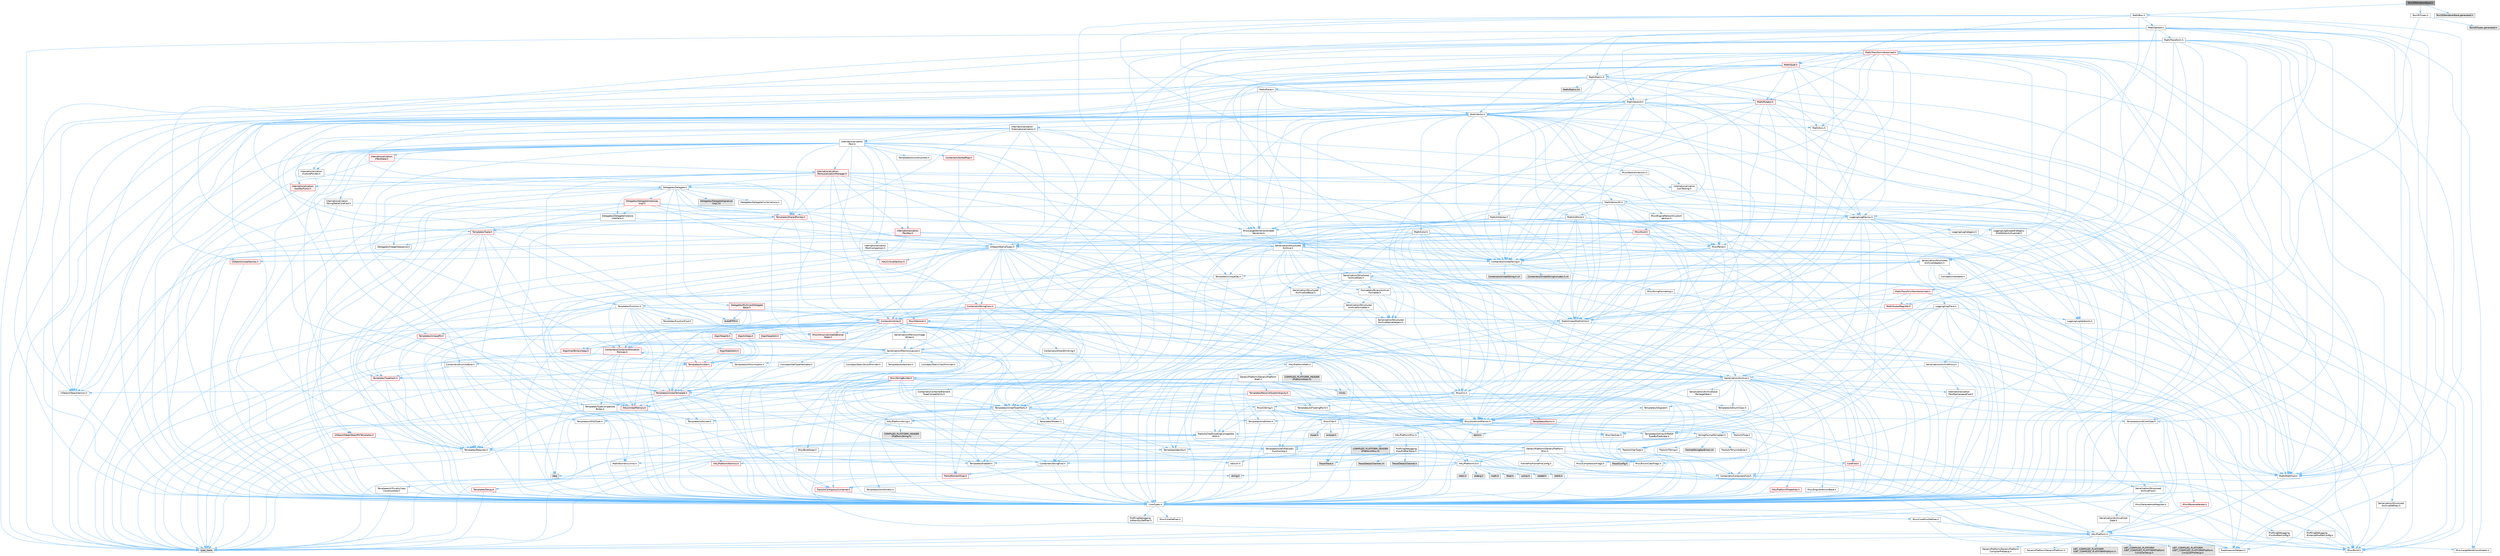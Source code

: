 digraph "Text3DRendererBase.h"
{
 // INTERACTIVE_SVG=YES
 // LATEX_PDF_SIZE
  bgcolor="transparent";
  edge [fontname=Helvetica,fontsize=10,labelfontname=Helvetica,labelfontsize=10];
  node [fontname=Helvetica,fontsize=10,shape=box,height=0.2,width=0.4];
  Node1 [id="Node000001",label="Text3DRendererBase.h",height=0.2,width=0.4,color="gray40", fillcolor="grey60", style="filled", fontcolor="black",tooltip=" "];
  Node1 -> Node2 [id="edge1_Node000001_Node000002",color="steelblue1",style="solid",tooltip=" "];
  Node2 [id="Node000002",label="Math/Box.h",height=0.2,width=0.4,color="grey40", fillcolor="white", style="filled",URL="$de/d0f/Box_8h.html",tooltip=" "];
  Node2 -> Node3 [id="edge2_Node000002_Node000003",color="steelblue1",style="solid",tooltip=" "];
  Node3 [id="Node000003",label="CoreTypes.h",height=0.2,width=0.4,color="grey40", fillcolor="white", style="filled",URL="$dc/dec/CoreTypes_8h.html",tooltip=" "];
  Node3 -> Node4 [id="edge3_Node000003_Node000004",color="steelblue1",style="solid",tooltip=" "];
  Node4 [id="Node000004",label="HAL/Platform.h",height=0.2,width=0.4,color="grey40", fillcolor="white", style="filled",URL="$d9/dd0/Platform_8h.html",tooltip=" "];
  Node4 -> Node5 [id="edge4_Node000004_Node000005",color="steelblue1",style="solid",tooltip=" "];
  Node5 [id="Node000005",label="Misc/Build.h",height=0.2,width=0.4,color="grey40", fillcolor="white", style="filled",URL="$d3/dbb/Build_8h.html",tooltip=" "];
  Node4 -> Node6 [id="edge5_Node000004_Node000006",color="steelblue1",style="solid",tooltip=" "];
  Node6 [id="Node000006",label="Misc/LargeWorldCoordinates.h",height=0.2,width=0.4,color="grey40", fillcolor="white", style="filled",URL="$d2/dcb/LargeWorldCoordinates_8h.html",tooltip=" "];
  Node4 -> Node7 [id="edge6_Node000004_Node000007",color="steelblue1",style="solid",tooltip=" "];
  Node7 [id="Node000007",label="type_traits",height=0.2,width=0.4,color="grey60", fillcolor="#E0E0E0", style="filled",tooltip=" "];
  Node4 -> Node8 [id="edge7_Node000004_Node000008",color="steelblue1",style="solid",tooltip=" "];
  Node8 [id="Node000008",label="PreprocessorHelpers.h",height=0.2,width=0.4,color="grey40", fillcolor="white", style="filled",URL="$db/ddb/PreprocessorHelpers_8h.html",tooltip=" "];
  Node4 -> Node9 [id="edge8_Node000004_Node000009",color="steelblue1",style="solid",tooltip=" "];
  Node9 [id="Node000009",label="UBT_COMPILED_PLATFORM\l/UBT_COMPILED_PLATFORMPlatform\lCompilerPreSetup.h",height=0.2,width=0.4,color="grey60", fillcolor="#E0E0E0", style="filled",tooltip=" "];
  Node4 -> Node10 [id="edge9_Node000004_Node000010",color="steelblue1",style="solid",tooltip=" "];
  Node10 [id="Node000010",label="GenericPlatform/GenericPlatform\lCompilerPreSetup.h",height=0.2,width=0.4,color="grey40", fillcolor="white", style="filled",URL="$d9/dc8/GenericPlatformCompilerPreSetup_8h.html",tooltip=" "];
  Node4 -> Node11 [id="edge10_Node000004_Node000011",color="steelblue1",style="solid",tooltip=" "];
  Node11 [id="Node000011",label="GenericPlatform/GenericPlatform.h",height=0.2,width=0.4,color="grey40", fillcolor="white", style="filled",URL="$d6/d84/GenericPlatform_8h.html",tooltip=" "];
  Node4 -> Node12 [id="edge11_Node000004_Node000012",color="steelblue1",style="solid",tooltip=" "];
  Node12 [id="Node000012",label="UBT_COMPILED_PLATFORM\l/UBT_COMPILED_PLATFORMPlatform.h",height=0.2,width=0.4,color="grey60", fillcolor="#E0E0E0", style="filled",tooltip=" "];
  Node4 -> Node13 [id="edge12_Node000004_Node000013",color="steelblue1",style="solid",tooltip=" "];
  Node13 [id="Node000013",label="UBT_COMPILED_PLATFORM\l/UBT_COMPILED_PLATFORMPlatform\lCompilerSetup.h",height=0.2,width=0.4,color="grey60", fillcolor="#E0E0E0", style="filled",tooltip=" "];
  Node3 -> Node14 [id="edge13_Node000003_Node000014",color="steelblue1",style="solid",tooltip=" "];
  Node14 [id="Node000014",label="ProfilingDebugging\l/UMemoryDefines.h",height=0.2,width=0.4,color="grey40", fillcolor="white", style="filled",URL="$d2/da2/UMemoryDefines_8h.html",tooltip=" "];
  Node3 -> Node15 [id="edge14_Node000003_Node000015",color="steelblue1",style="solid",tooltip=" "];
  Node15 [id="Node000015",label="Misc/CoreMiscDefines.h",height=0.2,width=0.4,color="grey40", fillcolor="white", style="filled",URL="$da/d38/CoreMiscDefines_8h.html",tooltip=" "];
  Node15 -> Node4 [id="edge15_Node000015_Node000004",color="steelblue1",style="solid",tooltip=" "];
  Node15 -> Node8 [id="edge16_Node000015_Node000008",color="steelblue1",style="solid",tooltip=" "];
  Node3 -> Node16 [id="edge17_Node000003_Node000016",color="steelblue1",style="solid",tooltip=" "];
  Node16 [id="Node000016",label="Misc/CoreDefines.h",height=0.2,width=0.4,color="grey40", fillcolor="white", style="filled",URL="$d3/dd2/CoreDefines_8h.html",tooltip=" "];
  Node2 -> Node17 [id="edge18_Node000002_Node000017",color="steelblue1",style="solid",tooltip=" "];
  Node17 [id="Node000017",label="Misc/AssertionMacros.h",height=0.2,width=0.4,color="grey40", fillcolor="white", style="filled",URL="$d0/dfa/AssertionMacros_8h.html",tooltip=" "];
  Node17 -> Node3 [id="edge19_Node000017_Node000003",color="steelblue1",style="solid",tooltip=" "];
  Node17 -> Node4 [id="edge20_Node000017_Node000004",color="steelblue1",style="solid",tooltip=" "];
  Node17 -> Node18 [id="edge21_Node000017_Node000018",color="steelblue1",style="solid",tooltip=" "];
  Node18 [id="Node000018",label="HAL/PlatformMisc.h",height=0.2,width=0.4,color="grey40", fillcolor="white", style="filled",URL="$d0/df5/PlatformMisc_8h.html",tooltip=" "];
  Node18 -> Node3 [id="edge22_Node000018_Node000003",color="steelblue1",style="solid",tooltip=" "];
  Node18 -> Node19 [id="edge23_Node000018_Node000019",color="steelblue1",style="solid",tooltip=" "];
  Node19 [id="Node000019",label="GenericPlatform/GenericPlatform\lMisc.h",height=0.2,width=0.4,color="grey40", fillcolor="white", style="filled",URL="$db/d9a/GenericPlatformMisc_8h.html",tooltip=" "];
  Node19 -> Node20 [id="edge24_Node000019_Node000020",color="steelblue1",style="solid",tooltip=" "];
  Node20 [id="Node000020",label="Containers/StringFwd.h",height=0.2,width=0.4,color="grey40", fillcolor="white", style="filled",URL="$df/d37/StringFwd_8h.html",tooltip=" "];
  Node20 -> Node3 [id="edge25_Node000020_Node000003",color="steelblue1",style="solid",tooltip=" "];
  Node20 -> Node21 [id="edge26_Node000020_Node000021",color="steelblue1",style="solid",tooltip=" "];
  Node21 [id="Node000021",label="Traits/ElementType.h",height=0.2,width=0.4,color="red", fillcolor="#FFF0F0", style="filled",URL="$d5/d4f/ElementType_8h.html",tooltip=" "];
  Node21 -> Node4 [id="edge27_Node000021_Node000004",color="steelblue1",style="solid",tooltip=" "];
  Node21 -> Node7 [id="edge28_Node000021_Node000007",color="steelblue1",style="solid",tooltip=" "];
  Node20 -> Node23 [id="edge29_Node000020_Node000023",color="steelblue1",style="solid",tooltip=" "];
  Node23 [id="Node000023",label="Traits/IsContiguousContainer.h",height=0.2,width=0.4,color="red", fillcolor="#FFF0F0", style="filled",URL="$d5/d3c/IsContiguousContainer_8h.html",tooltip=" "];
  Node23 -> Node3 [id="edge30_Node000023_Node000003",color="steelblue1",style="solid",tooltip=" "];
  Node19 -> Node25 [id="edge31_Node000019_Node000025",color="steelblue1",style="solid",tooltip=" "];
  Node25 [id="Node000025",label="CoreFwd.h",height=0.2,width=0.4,color="red", fillcolor="#FFF0F0", style="filled",URL="$d1/d1e/CoreFwd_8h.html",tooltip=" "];
  Node25 -> Node3 [id="edge32_Node000025_Node000003",color="steelblue1",style="solid",tooltip=" "];
  Node25 -> Node26 [id="edge33_Node000025_Node000026",color="steelblue1",style="solid",tooltip=" "];
  Node26 [id="Node000026",label="Containers/ContainersFwd.h",height=0.2,width=0.4,color="grey40", fillcolor="white", style="filled",URL="$d4/d0a/ContainersFwd_8h.html",tooltip=" "];
  Node26 -> Node4 [id="edge34_Node000026_Node000004",color="steelblue1",style="solid",tooltip=" "];
  Node26 -> Node3 [id="edge35_Node000026_Node000003",color="steelblue1",style="solid",tooltip=" "];
  Node26 -> Node23 [id="edge36_Node000026_Node000023",color="steelblue1",style="solid",tooltip=" "];
  Node25 -> Node27 [id="edge37_Node000025_Node000027",color="steelblue1",style="solid",tooltip=" "];
  Node27 [id="Node000027",label="Math/MathFwd.h",height=0.2,width=0.4,color="grey40", fillcolor="white", style="filled",URL="$d2/d10/MathFwd_8h.html",tooltip=" "];
  Node27 -> Node4 [id="edge38_Node000027_Node000004",color="steelblue1",style="solid",tooltip=" "];
  Node19 -> Node3 [id="edge39_Node000019_Node000003",color="steelblue1",style="solid",tooltip=" "];
  Node19 -> Node29 [id="edge40_Node000019_Node000029",color="steelblue1",style="solid",tooltip=" "];
  Node29 [id="Node000029",label="FramePro/FrameProConfig.h",height=0.2,width=0.4,color="grey40", fillcolor="white", style="filled",URL="$d7/d90/FrameProConfig_8h.html",tooltip=" "];
  Node19 -> Node30 [id="edge41_Node000019_Node000030",color="steelblue1",style="solid",tooltip=" "];
  Node30 [id="Node000030",label="HAL/PlatformCrt.h",height=0.2,width=0.4,color="grey40", fillcolor="white", style="filled",URL="$d8/d75/PlatformCrt_8h.html",tooltip=" "];
  Node30 -> Node31 [id="edge42_Node000030_Node000031",color="steelblue1",style="solid",tooltip=" "];
  Node31 [id="Node000031",label="new",height=0.2,width=0.4,color="grey60", fillcolor="#E0E0E0", style="filled",tooltip=" "];
  Node30 -> Node32 [id="edge43_Node000030_Node000032",color="steelblue1",style="solid",tooltip=" "];
  Node32 [id="Node000032",label="wchar.h",height=0.2,width=0.4,color="grey60", fillcolor="#E0E0E0", style="filled",tooltip=" "];
  Node30 -> Node33 [id="edge44_Node000030_Node000033",color="steelblue1",style="solid",tooltip=" "];
  Node33 [id="Node000033",label="stddef.h",height=0.2,width=0.4,color="grey60", fillcolor="#E0E0E0", style="filled",tooltip=" "];
  Node30 -> Node34 [id="edge45_Node000030_Node000034",color="steelblue1",style="solid",tooltip=" "];
  Node34 [id="Node000034",label="stdlib.h",height=0.2,width=0.4,color="grey60", fillcolor="#E0E0E0", style="filled",tooltip=" "];
  Node30 -> Node35 [id="edge46_Node000030_Node000035",color="steelblue1",style="solid",tooltip=" "];
  Node35 [id="Node000035",label="stdio.h",height=0.2,width=0.4,color="grey60", fillcolor="#E0E0E0", style="filled",tooltip=" "];
  Node30 -> Node36 [id="edge47_Node000030_Node000036",color="steelblue1",style="solid",tooltip=" "];
  Node36 [id="Node000036",label="stdarg.h",height=0.2,width=0.4,color="grey60", fillcolor="#E0E0E0", style="filled",tooltip=" "];
  Node30 -> Node37 [id="edge48_Node000030_Node000037",color="steelblue1",style="solid",tooltip=" "];
  Node37 [id="Node000037",label="math.h",height=0.2,width=0.4,color="grey60", fillcolor="#E0E0E0", style="filled",tooltip=" "];
  Node30 -> Node38 [id="edge49_Node000030_Node000038",color="steelblue1",style="solid",tooltip=" "];
  Node38 [id="Node000038",label="float.h",height=0.2,width=0.4,color="grey60", fillcolor="#E0E0E0", style="filled",tooltip=" "];
  Node30 -> Node39 [id="edge50_Node000030_Node000039",color="steelblue1",style="solid",tooltip=" "];
  Node39 [id="Node000039",label="string.h",height=0.2,width=0.4,color="grey60", fillcolor="#E0E0E0", style="filled",tooltip=" "];
  Node19 -> Node40 [id="edge51_Node000019_Node000040",color="steelblue1",style="solid",tooltip=" "];
  Node40 [id="Node000040",label="Math/NumericLimits.h",height=0.2,width=0.4,color="grey40", fillcolor="white", style="filled",URL="$df/d1b/NumericLimits_8h.html",tooltip=" "];
  Node40 -> Node3 [id="edge52_Node000040_Node000003",color="steelblue1",style="solid",tooltip=" "];
  Node19 -> Node41 [id="edge53_Node000019_Node000041",color="steelblue1",style="solid",tooltip=" "];
  Node41 [id="Node000041",label="Misc/CompressionFlags.h",height=0.2,width=0.4,color="grey40", fillcolor="white", style="filled",URL="$d9/d76/CompressionFlags_8h.html",tooltip=" "];
  Node19 -> Node42 [id="edge54_Node000019_Node000042",color="steelblue1",style="solid",tooltip=" "];
  Node42 [id="Node000042",label="Misc/EnumClassFlags.h",height=0.2,width=0.4,color="grey40", fillcolor="white", style="filled",URL="$d8/de7/EnumClassFlags_8h.html",tooltip=" "];
  Node19 -> Node43 [id="edge55_Node000019_Node000043",color="steelblue1",style="solid",tooltip=" "];
  Node43 [id="Node000043",label="ProfilingDebugging\l/CsvProfilerConfig.h",height=0.2,width=0.4,color="grey40", fillcolor="white", style="filled",URL="$d3/d88/CsvProfilerConfig_8h.html",tooltip=" "];
  Node43 -> Node5 [id="edge56_Node000043_Node000005",color="steelblue1",style="solid",tooltip=" "];
  Node19 -> Node44 [id="edge57_Node000019_Node000044",color="steelblue1",style="solid",tooltip=" "];
  Node44 [id="Node000044",label="ProfilingDebugging\l/ExternalProfilerConfig.h",height=0.2,width=0.4,color="grey40", fillcolor="white", style="filled",URL="$d3/dbb/ExternalProfilerConfig_8h.html",tooltip=" "];
  Node44 -> Node5 [id="edge58_Node000044_Node000005",color="steelblue1",style="solid",tooltip=" "];
  Node18 -> Node45 [id="edge59_Node000018_Node000045",color="steelblue1",style="solid",tooltip=" "];
  Node45 [id="Node000045",label="COMPILED_PLATFORM_HEADER\l(PlatformMisc.h)",height=0.2,width=0.4,color="grey60", fillcolor="#E0E0E0", style="filled",tooltip=" "];
  Node18 -> Node46 [id="edge60_Node000018_Node000046",color="steelblue1",style="solid",tooltip=" "];
  Node46 [id="Node000046",label="ProfilingDebugging\l/CpuProfilerTrace.h",height=0.2,width=0.4,color="grey40", fillcolor="white", style="filled",URL="$da/dcb/CpuProfilerTrace_8h.html",tooltip=" "];
  Node46 -> Node3 [id="edge61_Node000046_Node000003",color="steelblue1",style="solid",tooltip=" "];
  Node46 -> Node26 [id="edge62_Node000046_Node000026",color="steelblue1",style="solid",tooltip=" "];
  Node46 -> Node47 [id="edge63_Node000046_Node000047",color="steelblue1",style="solid",tooltip=" "];
  Node47 [id="Node000047",label="HAL/PlatformAtomics.h",height=0.2,width=0.4,color="red", fillcolor="#FFF0F0", style="filled",URL="$d3/d36/PlatformAtomics_8h.html",tooltip=" "];
  Node47 -> Node3 [id="edge64_Node000047_Node000003",color="steelblue1",style="solid",tooltip=" "];
  Node46 -> Node8 [id="edge65_Node000046_Node000008",color="steelblue1",style="solid",tooltip=" "];
  Node46 -> Node5 [id="edge66_Node000046_Node000005",color="steelblue1",style="solid",tooltip=" "];
  Node46 -> Node50 [id="edge67_Node000046_Node000050",color="steelblue1",style="solid",tooltip=" "];
  Node50 [id="Node000050",label="Trace/Config.h",height=0.2,width=0.4,color="grey60", fillcolor="#E0E0E0", style="filled",tooltip=" "];
  Node46 -> Node51 [id="edge68_Node000046_Node000051",color="steelblue1",style="solid",tooltip=" "];
  Node51 [id="Node000051",label="Trace/Detail/Channel.h",height=0.2,width=0.4,color="grey60", fillcolor="#E0E0E0", style="filled",tooltip=" "];
  Node46 -> Node52 [id="edge69_Node000046_Node000052",color="steelblue1",style="solid",tooltip=" "];
  Node52 [id="Node000052",label="Trace/Detail/Channel.inl",height=0.2,width=0.4,color="grey60", fillcolor="#E0E0E0", style="filled",tooltip=" "];
  Node46 -> Node53 [id="edge70_Node000046_Node000053",color="steelblue1",style="solid",tooltip=" "];
  Node53 [id="Node000053",label="Trace/Trace.h",height=0.2,width=0.4,color="grey60", fillcolor="#E0E0E0", style="filled",tooltip=" "];
  Node17 -> Node8 [id="edge71_Node000017_Node000008",color="steelblue1",style="solid",tooltip=" "];
  Node17 -> Node54 [id="edge72_Node000017_Node000054",color="steelblue1",style="solid",tooltip=" "];
  Node54 [id="Node000054",label="Templates/EnableIf.h",height=0.2,width=0.4,color="grey40", fillcolor="white", style="filled",URL="$d7/d60/EnableIf_8h.html",tooltip=" "];
  Node54 -> Node3 [id="edge73_Node000054_Node000003",color="steelblue1",style="solid",tooltip=" "];
  Node17 -> Node55 [id="edge74_Node000017_Node000055",color="steelblue1",style="solid",tooltip=" "];
  Node55 [id="Node000055",label="Templates/IsArrayOrRefOf\lTypeByPredicate.h",height=0.2,width=0.4,color="grey40", fillcolor="white", style="filled",URL="$d6/da1/IsArrayOrRefOfTypeByPredicate_8h.html",tooltip=" "];
  Node55 -> Node3 [id="edge75_Node000055_Node000003",color="steelblue1",style="solid",tooltip=" "];
  Node17 -> Node56 [id="edge76_Node000017_Node000056",color="steelblue1",style="solid",tooltip=" "];
  Node56 [id="Node000056",label="Templates/IsValidVariadic\lFunctionArg.h",height=0.2,width=0.4,color="grey40", fillcolor="white", style="filled",URL="$d0/dc8/IsValidVariadicFunctionArg_8h.html",tooltip=" "];
  Node56 -> Node3 [id="edge77_Node000056_Node000003",color="steelblue1",style="solid",tooltip=" "];
  Node56 -> Node57 [id="edge78_Node000056_Node000057",color="steelblue1",style="solid",tooltip=" "];
  Node57 [id="Node000057",label="IsEnum.h",height=0.2,width=0.4,color="grey40", fillcolor="white", style="filled",URL="$d4/de5/IsEnum_8h.html",tooltip=" "];
  Node56 -> Node7 [id="edge79_Node000056_Node000007",color="steelblue1",style="solid",tooltip=" "];
  Node17 -> Node58 [id="edge80_Node000017_Node000058",color="steelblue1",style="solid",tooltip=" "];
  Node58 [id="Node000058",label="Traits/IsCharEncodingCompatible\lWith.h",height=0.2,width=0.4,color="grey40", fillcolor="white", style="filled",URL="$df/dd1/IsCharEncodingCompatibleWith_8h.html",tooltip=" "];
  Node58 -> Node7 [id="edge81_Node000058_Node000007",color="steelblue1",style="solid",tooltip=" "];
  Node58 -> Node59 [id="edge82_Node000058_Node000059",color="steelblue1",style="solid",tooltip=" "];
  Node59 [id="Node000059",label="Traits/IsCharType.h",height=0.2,width=0.4,color="grey40", fillcolor="white", style="filled",URL="$db/d51/IsCharType_8h.html",tooltip=" "];
  Node59 -> Node3 [id="edge83_Node000059_Node000003",color="steelblue1",style="solid",tooltip=" "];
  Node17 -> Node60 [id="edge84_Node000017_Node000060",color="steelblue1",style="solid",tooltip=" "];
  Node60 [id="Node000060",label="Misc/VarArgs.h",height=0.2,width=0.4,color="grey40", fillcolor="white", style="filled",URL="$d5/d6f/VarArgs_8h.html",tooltip=" "];
  Node60 -> Node3 [id="edge85_Node000060_Node000003",color="steelblue1",style="solid",tooltip=" "];
  Node17 -> Node61 [id="edge86_Node000017_Node000061",color="steelblue1",style="solid",tooltip=" "];
  Node61 [id="Node000061",label="String/FormatStringSan.h",height=0.2,width=0.4,color="grey40", fillcolor="white", style="filled",URL="$d3/d8b/FormatStringSan_8h.html",tooltip=" "];
  Node61 -> Node7 [id="edge87_Node000061_Node000007",color="steelblue1",style="solid",tooltip=" "];
  Node61 -> Node3 [id="edge88_Node000061_Node000003",color="steelblue1",style="solid",tooltip=" "];
  Node61 -> Node62 [id="edge89_Node000061_Node000062",color="steelblue1",style="solid",tooltip=" "];
  Node62 [id="Node000062",label="Templates/Requires.h",height=0.2,width=0.4,color="grey40", fillcolor="white", style="filled",URL="$dc/d96/Requires_8h.html",tooltip=" "];
  Node62 -> Node54 [id="edge90_Node000062_Node000054",color="steelblue1",style="solid",tooltip=" "];
  Node62 -> Node7 [id="edge91_Node000062_Node000007",color="steelblue1",style="solid",tooltip=" "];
  Node61 -> Node63 [id="edge92_Node000061_Node000063",color="steelblue1",style="solid",tooltip=" "];
  Node63 [id="Node000063",label="Templates/Identity.h",height=0.2,width=0.4,color="grey40", fillcolor="white", style="filled",URL="$d0/dd5/Identity_8h.html",tooltip=" "];
  Node61 -> Node56 [id="edge93_Node000061_Node000056",color="steelblue1",style="solid",tooltip=" "];
  Node61 -> Node59 [id="edge94_Node000061_Node000059",color="steelblue1",style="solid",tooltip=" "];
  Node61 -> Node64 [id="edge95_Node000061_Node000064",color="steelblue1",style="solid",tooltip=" "];
  Node64 [id="Node000064",label="Traits/IsTEnumAsByte.h",height=0.2,width=0.4,color="grey40", fillcolor="white", style="filled",URL="$d1/de6/IsTEnumAsByte_8h.html",tooltip=" "];
  Node61 -> Node65 [id="edge96_Node000061_Node000065",color="steelblue1",style="solid",tooltip=" "];
  Node65 [id="Node000065",label="Traits/IsTString.h",height=0.2,width=0.4,color="grey40", fillcolor="white", style="filled",URL="$d0/df8/IsTString_8h.html",tooltip=" "];
  Node65 -> Node26 [id="edge97_Node000065_Node000026",color="steelblue1",style="solid",tooltip=" "];
  Node61 -> Node26 [id="edge98_Node000061_Node000026",color="steelblue1",style="solid",tooltip=" "];
  Node61 -> Node66 [id="edge99_Node000061_Node000066",color="steelblue1",style="solid",tooltip=" "];
  Node66 [id="Node000066",label="FormatStringSanErrors.inl",height=0.2,width=0.4,color="grey60", fillcolor="#E0E0E0", style="filled",tooltip=" "];
  Node17 -> Node67 [id="edge100_Node000017_Node000067",color="steelblue1",style="solid",tooltip=" "];
  Node67 [id="Node000067",label="atomic",height=0.2,width=0.4,color="grey60", fillcolor="#E0E0E0", style="filled",tooltip=" "];
  Node2 -> Node27 [id="edge101_Node000002_Node000027",color="steelblue1",style="solid",tooltip=" "];
  Node2 -> Node68 [id="edge102_Node000002_Node000068",color="steelblue1",style="solid",tooltip=" "];
  Node68 [id="Node000068",label="Math/UnrealMathUtility.h",height=0.2,width=0.4,color="grey40", fillcolor="white", style="filled",URL="$db/db8/UnrealMathUtility_8h.html",tooltip=" "];
  Node68 -> Node3 [id="edge103_Node000068_Node000003",color="steelblue1",style="solid",tooltip=" "];
  Node68 -> Node17 [id="edge104_Node000068_Node000017",color="steelblue1",style="solid",tooltip=" "];
  Node68 -> Node69 [id="edge105_Node000068_Node000069",color="steelblue1",style="solid",tooltip=" "];
  Node69 [id="Node000069",label="HAL/PlatformMath.h",height=0.2,width=0.4,color="grey40", fillcolor="white", style="filled",URL="$dc/d53/PlatformMath_8h.html",tooltip=" "];
  Node69 -> Node3 [id="edge106_Node000069_Node000003",color="steelblue1",style="solid",tooltip=" "];
  Node69 -> Node70 [id="edge107_Node000069_Node000070",color="steelblue1",style="solid",tooltip=" "];
  Node70 [id="Node000070",label="GenericPlatform/GenericPlatform\lMath.h",height=0.2,width=0.4,color="grey40", fillcolor="white", style="filled",URL="$d5/d79/GenericPlatformMath_8h.html",tooltip=" "];
  Node70 -> Node3 [id="edge108_Node000070_Node000003",color="steelblue1",style="solid",tooltip=" "];
  Node70 -> Node26 [id="edge109_Node000070_Node000026",color="steelblue1",style="solid",tooltip=" "];
  Node70 -> Node30 [id="edge110_Node000070_Node000030",color="steelblue1",style="solid",tooltip=" "];
  Node70 -> Node71 [id="edge111_Node000070_Node000071",color="steelblue1",style="solid",tooltip=" "];
  Node71 [id="Node000071",label="Templates/AndOrNot.h",height=0.2,width=0.4,color="grey40", fillcolor="white", style="filled",URL="$db/d0a/AndOrNot_8h.html",tooltip=" "];
  Node71 -> Node3 [id="edge112_Node000071_Node000003",color="steelblue1",style="solid",tooltip=" "];
  Node70 -> Node72 [id="edge113_Node000070_Node000072",color="steelblue1",style="solid",tooltip=" "];
  Node72 [id="Node000072",label="Templates/Decay.h",height=0.2,width=0.4,color="red", fillcolor="#FFF0F0", style="filled",URL="$dd/d0f/Decay_8h.html",tooltip=" "];
  Node72 -> Node3 [id="edge114_Node000072_Node000003",color="steelblue1",style="solid",tooltip=" "];
  Node72 -> Node7 [id="edge115_Node000072_Node000007",color="steelblue1",style="solid",tooltip=" "];
  Node70 -> Node74 [id="edge116_Node000070_Node000074",color="steelblue1",style="solid",tooltip=" "];
  Node74 [id="Node000074",label="Templates/IsFloatingPoint.h",height=0.2,width=0.4,color="grey40", fillcolor="white", style="filled",URL="$d3/d11/IsFloatingPoint_8h.html",tooltip=" "];
  Node74 -> Node3 [id="edge117_Node000074_Node000003",color="steelblue1",style="solid",tooltip=" "];
  Node70 -> Node75 [id="edge118_Node000070_Node000075",color="steelblue1",style="solid",tooltip=" "];
  Node75 [id="Node000075",label="Templates/UnrealTypeTraits.h",height=0.2,width=0.4,color="grey40", fillcolor="white", style="filled",URL="$d2/d2d/UnrealTypeTraits_8h.html",tooltip=" "];
  Node75 -> Node3 [id="edge119_Node000075_Node000003",color="steelblue1",style="solid",tooltip=" "];
  Node75 -> Node76 [id="edge120_Node000075_Node000076",color="steelblue1",style="solid",tooltip=" "];
  Node76 [id="Node000076",label="Templates/IsPointer.h",height=0.2,width=0.4,color="grey40", fillcolor="white", style="filled",URL="$d7/d05/IsPointer_8h.html",tooltip=" "];
  Node76 -> Node3 [id="edge121_Node000076_Node000003",color="steelblue1",style="solid",tooltip=" "];
  Node75 -> Node17 [id="edge122_Node000075_Node000017",color="steelblue1",style="solid",tooltip=" "];
  Node75 -> Node71 [id="edge123_Node000075_Node000071",color="steelblue1",style="solid",tooltip=" "];
  Node75 -> Node54 [id="edge124_Node000075_Node000054",color="steelblue1",style="solid",tooltip=" "];
  Node75 -> Node77 [id="edge125_Node000075_Node000077",color="steelblue1",style="solid",tooltip=" "];
  Node77 [id="Node000077",label="Templates/IsArithmetic.h",height=0.2,width=0.4,color="grey40", fillcolor="white", style="filled",URL="$d2/d5d/IsArithmetic_8h.html",tooltip=" "];
  Node77 -> Node3 [id="edge126_Node000077_Node000003",color="steelblue1",style="solid",tooltip=" "];
  Node75 -> Node57 [id="edge127_Node000075_Node000057",color="steelblue1",style="solid",tooltip=" "];
  Node75 -> Node78 [id="edge128_Node000075_Node000078",color="steelblue1",style="solid",tooltip=" "];
  Node78 [id="Node000078",label="Templates/Models.h",height=0.2,width=0.4,color="grey40", fillcolor="white", style="filled",URL="$d3/d0c/Models_8h.html",tooltip=" "];
  Node78 -> Node63 [id="edge129_Node000078_Node000063",color="steelblue1",style="solid",tooltip=" "];
  Node75 -> Node79 [id="edge130_Node000075_Node000079",color="steelblue1",style="solid",tooltip=" "];
  Node79 [id="Node000079",label="Templates/IsPODType.h",height=0.2,width=0.4,color="grey40", fillcolor="white", style="filled",URL="$d7/db1/IsPODType_8h.html",tooltip=" "];
  Node79 -> Node3 [id="edge131_Node000079_Node000003",color="steelblue1",style="solid",tooltip=" "];
  Node75 -> Node80 [id="edge132_Node000075_Node000080",color="steelblue1",style="solid",tooltip=" "];
  Node80 [id="Node000080",label="Templates/IsUECoreType.h",height=0.2,width=0.4,color="grey40", fillcolor="white", style="filled",URL="$d1/db8/IsUECoreType_8h.html",tooltip=" "];
  Node80 -> Node3 [id="edge133_Node000080_Node000003",color="steelblue1",style="solid",tooltip=" "];
  Node80 -> Node7 [id="edge134_Node000080_Node000007",color="steelblue1",style="solid",tooltip=" "];
  Node75 -> Node81 [id="edge135_Node000075_Node000081",color="steelblue1",style="solid",tooltip=" "];
  Node81 [id="Node000081",label="Templates/IsTriviallyCopy\lConstructible.h",height=0.2,width=0.4,color="grey40", fillcolor="white", style="filled",URL="$d3/d78/IsTriviallyCopyConstructible_8h.html",tooltip=" "];
  Node81 -> Node3 [id="edge136_Node000081_Node000003",color="steelblue1",style="solid",tooltip=" "];
  Node81 -> Node7 [id="edge137_Node000081_Node000007",color="steelblue1",style="solid",tooltip=" "];
  Node70 -> Node62 [id="edge138_Node000070_Node000062",color="steelblue1",style="solid",tooltip=" "];
  Node70 -> Node82 [id="edge139_Node000070_Node000082",color="steelblue1",style="solid",tooltip=" "];
  Node82 [id="Node000082",label="Templates/ResolveTypeAmbiguity.h",height=0.2,width=0.4,color="red", fillcolor="#FFF0F0", style="filled",URL="$df/d1f/ResolveTypeAmbiguity_8h.html",tooltip=" "];
  Node82 -> Node3 [id="edge140_Node000082_Node000003",color="steelblue1",style="solid",tooltip=" "];
  Node82 -> Node74 [id="edge141_Node000082_Node000074",color="steelblue1",style="solid",tooltip=" "];
  Node82 -> Node75 [id="edge142_Node000082_Node000075",color="steelblue1",style="solid",tooltip=" "];
  Node82 -> Node83 [id="edge143_Node000082_Node000083",color="steelblue1",style="solid",tooltip=" "];
  Node83 [id="Node000083",label="Templates/IsSigned.h",height=0.2,width=0.4,color="grey40", fillcolor="white", style="filled",URL="$d8/dd8/IsSigned_8h.html",tooltip=" "];
  Node83 -> Node3 [id="edge144_Node000083_Node000003",color="steelblue1",style="solid",tooltip=" "];
  Node82 -> Node62 [id="edge145_Node000082_Node000062",color="steelblue1",style="solid",tooltip=" "];
  Node70 -> Node85 [id="edge146_Node000070_Node000085",color="steelblue1",style="solid",tooltip=" "];
  Node85 [id="Node000085",label="Templates/TypeCompatible\lBytes.h",height=0.2,width=0.4,color="grey40", fillcolor="white", style="filled",URL="$df/d0a/TypeCompatibleBytes_8h.html",tooltip=" "];
  Node85 -> Node3 [id="edge147_Node000085_Node000003",color="steelblue1",style="solid",tooltip=" "];
  Node85 -> Node39 [id="edge148_Node000085_Node000039",color="steelblue1",style="solid",tooltip=" "];
  Node85 -> Node31 [id="edge149_Node000085_Node000031",color="steelblue1",style="solid",tooltip=" "];
  Node85 -> Node7 [id="edge150_Node000085_Node000007",color="steelblue1",style="solid",tooltip=" "];
  Node70 -> Node86 [id="edge151_Node000070_Node000086",color="steelblue1",style="solid",tooltip=" "];
  Node86 [id="Node000086",label="limits",height=0.2,width=0.4,color="grey60", fillcolor="#E0E0E0", style="filled",tooltip=" "];
  Node70 -> Node7 [id="edge152_Node000070_Node000007",color="steelblue1",style="solid",tooltip=" "];
  Node69 -> Node87 [id="edge153_Node000069_Node000087",color="steelblue1",style="solid",tooltip=" "];
  Node87 [id="Node000087",label="COMPILED_PLATFORM_HEADER\l(PlatformMath.h)",height=0.2,width=0.4,color="grey60", fillcolor="#E0E0E0", style="filled",tooltip=" "];
  Node68 -> Node27 [id="edge154_Node000068_Node000027",color="steelblue1",style="solid",tooltip=" "];
  Node68 -> Node63 [id="edge155_Node000068_Node000063",color="steelblue1",style="solid",tooltip=" "];
  Node68 -> Node62 [id="edge156_Node000068_Node000062",color="steelblue1",style="solid",tooltip=" "];
  Node2 -> Node88 [id="edge157_Node000002_Node000088",color="steelblue1",style="solid",tooltip=" "];
  Node88 [id="Node000088",label="Containers/UnrealString.h",height=0.2,width=0.4,color="grey40", fillcolor="white", style="filled",URL="$d5/dba/UnrealString_8h.html",tooltip=" "];
  Node88 -> Node89 [id="edge158_Node000088_Node000089",color="steelblue1",style="solid",tooltip=" "];
  Node89 [id="Node000089",label="Containers/UnrealStringIncludes.h.inl",height=0.2,width=0.4,color="grey60", fillcolor="#E0E0E0", style="filled",tooltip=" "];
  Node88 -> Node90 [id="edge159_Node000088_Node000090",color="steelblue1",style="solid",tooltip=" "];
  Node90 [id="Node000090",label="Containers/UnrealString.h.inl",height=0.2,width=0.4,color="grey60", fillcolor="#E0E0E0", style="filled",tooltip=" "];
  Node88 -> Node91 [id="edge160_Node000088_Node000091",color="steelblue1",style="solid",tooltip=" "];
  Node91 [id="Node000091",label="Misc/StringFormatArg.h",height=0.2,width=0.4,color="grey40", fillcolor="white", style="filled",URL="$d2/d16/StringFormatArg_8h.html",tooltip=" "];
  Node91 -> Node26 [id="edge161_Node000091_Node000026",color="steelblue1",style="solid",tooltip=" "];
  Node2 -> Node92 [id="edge162_Node000002_Node000092",color="steelblue1",style="solid",tooltip=" "];
  Node92 [id="Node000092",label="Math/Vector.h",height=0.2,width=0.4,color="grey40", fillcolor="white", style="filled",URL="$d6/dbe/Vector_8h.html",tooltip=" "];
  Node92 -> Node3 [id="edge163_Node000092_Node000003",color="steelblue1",style="solid",tooltip=" "];
  Node92 -> Node17 [id="edge164_Node000092_Node000017",color="steelblue1",style="solid",tooltip=" "];
  Node92 -> Node27 [id="edge165_Node000092_Node000027",color="steelblue1",style="solid",tooltip=" "];
  Node92 -> Node40 [id="edge166_Node000092_Node000040",color="steelblue1",style="solid",tooltip=" "];
  Node92 -> Node93 [id="edge167_Node000092_Node000093",color="steelblue1",style="solid",tooltip=" "];
  Node93 [id="Node000093",label="Misc/Crc.h",height=0.2,width=0.4,color="grey40", fillcolor="white", style="filled",URL="$d4/dd2/Crc_8h.html",tooltip=" "];
  Node93 -> Node3 [id="edge168_Node000093_Node000003",color="steelblue1",style="solid",tooltip=" "];
  Node93 -> Node94 [id="edge169_Node000093_Node000094",color="steelblue1",style="solid",tooltip=" "];
  Node94 [id="Node000094",label="HAL/PlatformString.h",height=0.2,width=0.4,color="grey40", fillcolor="white", style="filled",URL="$db/db5/PlatformString_8h.html",tooltip=" "];
  Node94 -> Node3 [id="edge170_Node000094_Node000003",color="steelblue1",style="solid",tooltip=" "];
  Node94 -> Node95 [id="edge171_Node000094_Node000095",color="steelblue1",style="solid",tooltip=" "];
  Node95 [id="Node000095",label="COMPILED_PLATFORM_HEADER\l(PlatformString.h)",height=0.2,width=0.4,color="grey60", fillcolor="#E0E0E0", style="filled",tooltip=" "];
  Node93 -> Node17 [id="edge172_Node000093_Node000017",color="steelblue1",style="solid",tooltip=" "];
  Node93 -> Node96 [id="edge173_Node000093_Node000096",color="steelblue1",style="solid",tooltip=" "];
  Node96 [id="Node000096",label="Misc/CString.h",height=0.2,width=0.4,color="grey40", fillcolor="white", style="filled",URL="$d2/d49/CString_8h.html",tooltip=" "];
  Node96 -> Node3 [id="edge174_Node000096_Node000003",color="steelblue1",style="solid",tooltip=" "];
  Node96 -> Node30 [id="edge175_Node000096_Node000030",color="steelblue1",style="solid",tooltip=" "];
  Node96 -> Node94 [id="edge176_Node000096_Node000094",color="steelblue1",style="solid",tooltip=" "];
  Node96 -> Node17 [id="edge177_Node000096_Node000017",color="steelblue1",style="solid",tooltip=" "];
  Node96 -> Node97 [id="edge178_Node000096_Node000097",color="steelblue1",style="solid",tooltip=" "];
  Node97 [id="Node000097",label="Misc/Char.h",height=0.2,width=0.4,color="grey40", fillcolor="white", style="filled",URL="$d0/d58/Char_8h.html",tooltip=" "];
  Node97 -> Node3 [id="edge179_Node000097_Node000003",color="steelblue1",style="solid",tooltip=" "];
  Node97 -> Node98 [id="edge180_Node000097_Node000098",color="steelblue1",style="solid",tooltip=" "];
  Node98 [id="Node000098",label="Traits/IntType.h",height=0.2,width=0.4,color="grey40", fillcolor="white", style="filled",URL="$d7/deb/IntType_8h.html",tooltip=" "];
  Node98 -> Node4 [id="edge181_Node000098_Node000004",color="steelblue1",style="solid",tooltip=" "];
  Node97 -> Node99 [id="edge182_Node000097_Node000099",color="steelblue1",style="solid",tooltip=" "];
  Node99 [id="Node000099",label="ctype.h",height=0.2,width=0.4,color="grey60", fillcolor="#E0E0E0", style="filled",tooltip=" "];
  Node97 -> Node100 [id="edge183_Node000097_Node000100",color="steelblue1",style="solid",tooltip=" "];
  Node100 [id="Node000100",label="wctype.h",height=0.2,width=0.4,color="grey60", fillcolor="#E0E0E0", style="filled",tooltip=" "];
  Node97 -> Node7 [id="edge184_Node000097_Node000007",color="steelblue1",style="solid",tooltip=" "];
  Node96 -> Node60 [id="edge185_Node000096_Node000060",color="steelblue1",style="solid",tooltip=" "];
  Node96 -> Node55 [id="edge186_Node000096_Node000055",color="steelblue1",style="solid",tooltip=" "];
  Node96 -> Node56 [id="edge187_Node000096_Node000056",color="steelblue1",style="solid",tooltip=" "];
  Node96 -> Node58 [id="edge188_Node000096_Node000058",color="steelblue1",style="solid",tooltip=" "];
  Node93 -> Node97 [id="edge189_Node000093_Node000097",color="steelblue1",style="solid",tooltip=" "];
  Node93 -> Node75 [id="edge190_Node000093_Node000075",color="steelblue1",style="solid",tooltip=" "];
  Node93 -> Node59 [id="edge191_Node000093_Node000059",color="steelblue1",style="solid",tooltip=" "];
  Node92 -> Node68 [id="edge192_Node000092_Node000068",color="steelblue1",style="solid",tooltip=" "];
  Node92 -> Node88 [id="edge193_Node000092_Node000088",color="steelblue1",style="solid",tooltip=" "];
  Node92 -> Node101 [id="edge194_Node000092_Node000101",color="steelblue1",style="solid",tooltip=" "];
  Node101 [id="Node000101",label="Misc/Parse.h",height=0.2,width=0.4,color="grey40", fillcolor="white", style="filled",URL="$dc/d71/Parse_8h.html",tooltip=" "];
  Node101 -> Node20 [id="edge195_Node000101_Node000020",color="steelblue1",style="solid",tooltip=" "];
  Node101 -> Node88 [id="edge196_Node000101_Node000088",color="steelblue1",style="solid",tooltip=" "];
  Node101 -> Node3 [id="edge197_Node000101_Node000003",color="steelblue1",style="solid",tooltip=" "];
  Node101 -> Node30 [id="edge198_Node000101_Node000030",color="steelblue1",style="solid",tooltip=" "];
  Node101 -> Node5 [id="edge199_Node000101_Node000005",color="steelblue1",style="solid",tooltip=" "];
  Node101 -> Node42 [id="edge200_Node000101_Node000042",color="steelblue1",style="solid",tooltip=" "];
  Node101 -> Node102 [id="edge201_Node000101_Node000102",color="steelblue1",style="solid",tooltip=" "];
  Node102 [id="Node000102",label="Templates/Function.h",height=0.2,width=0.4,color="grey40", fillcolor="white", style="filled",URL="$df/df5/Function_8h.html",tooltip=" "];
  Node102 -> Node3 [id="edge202_Node000102_Node000003",color="steelblue1",style="solid",tooltip=" "];
  Node102 -> Node17 [id="edge203_Node000102_Node000017",color="steelblue1",style="solid",tooltip=" "];
  Node102 -> Node103 [id="edge204_Node000102_Node000103",color="steelblue1",style="solid",tooltip=" "];
  Node103 [id="Node000103",label="Misc/IntrusiveUnsetOptional\lState.h",height=0.2,width=0.4,color="red", fillcolor="#FFF0F0", style="filled",URL="$d2/d0a/IntrusiveUnsetOptionalState_8h.html",tooltip=" "];
  Node102 -> Node105 [id="edge205_Node000102_Node000105",color="steelblue1",style="solid",tooltip=" "];
  Node105 [id="Node000105",label="HAL/UnrealMemory.h",height=0.2,width=0.4,color="red", fillcolor="#FFF0F0", style="filled",URL="$d9/d96/UnrealMemory_8h.html",tooltip=" "];
  Node105 -> Node3 [id="edge206_Node000105_Node000003",color="steelblue1",style="solid",tooltip=" "];
  Node105 -> Node76 [id="edge207_Node000105_Node000076",color="steelblue1",style="solid",tooltip=" "];
  Node102 -> Node119 [id="edge208_Node000102_Node000119",color="steelblue1",style="solid",tooltip=" "];
  Node119 [id="Node000119",label="Templates/FunctionFwd.h",height=0.2,width=0.4,color="grey40", fillcolor="white", style="filled",URL="$d6/d54/FunctionFwd_8h.html",tooltip=" "];
  Node102 -> Node75 [id="edge209_Node000102_Node000075",color="steelblue1",style="solid",tooltip=" "];
  Node102 -> Node120 [id="edge210_Node000102_Node000120",color="steelblue1",style="solid",tooltip=" "];
  Node120 [id="Node000120",label="Templates/Invoke.h",height=0.2,width=0.4,color="red", fillcolor="#FFF0F0", style="filled",URL="$d7/deb/Invoke_8h.html",tooltip=" "];
  Node120 -> Node3 [id="edge211_Node000120_Node000003",color="steelblue1",style="solid",tooltip=" "];
  Node120 -> Node122 [id="edge212_Node000120_Node000122",color="steelblue1",style="solid",tooltip=" "];
  Node122 [id="Node000122",label="Templates/UnrealTemplate.h",height=0.2,width=0.4,color="red", fillcolor="#FFF0F0", style="filled",URL="$d4/d24/UnrealTemplate_8h.html",tooltip=" "];
  Node122 -> Node3 [id="edge213_Node000122_Node000003",color="steelblue1",style="solid",tooltip=" "];
  Node122 -> Node76 [id="edge214_Node000122_Node000076",color="steelblue1",style="solid",tooltip=" "];
  Node122 -> Node105 [id="edge215_Node000122_Node000105",color="steelblue1",style="solid",tooltip=" "];
  Node122 -> Node75 [id="edge216_Node000122_Node000075",color="steelblue1",style="solid",tooltip=" "];
  Node122 -> Node62 [id="edge217_Node000122_Node000062",color="steelblue1",style="solid",tooltip=" "];
  Node122 -> Node85 [id="edge218_Node000122_Node000085",color="steelblue1",style="solid",tooltip=" "];
  Node122 -> Node63 [id="edge219_Node000122_Node000063",color="steelblue1",style="solid",tooltip=" "];
  Node122 -> Node23 [id="edge220_Node000122_Node000023",color="steelblue1",style="solid",tooltip=" "];
  Node122 -> Node7 [id="edge221_Node000122_Node000007",color="steelblue1",style="solid",tooltip=" "];
  Node120 -> Node7 [id="edge222_Node000120_Node000007",color="steelblue1",style="solid",tooltip=" "];
  Node102 -> Node122 [id="edge223_Node000102_Node000122",color="steelblue1",style="solid",tooltip=" "];
  Node102 -> Node62 [id="edge224_Node000102_Node000062",color="steelblue1",style="solid",tooltip=" "];
  Node102 -> Node68 [id="edge225_Node000102_Node000068",color="steelblue1",style="solid",tooltip=" "];
  Node102 -> Node31 [id="edge226_Node000102_Node000031",color="steelblue1",style="solid",tooltip=" "];
  Node102 -> Node7 [id="edge227_Node000102_Node000007",color="steelblue1",style="solid",tooltip=" "];
  Node92 -> Node126 [id="edge228_Node000092_Node000126",color="steelblue1",style="solid",tooltip=" "];
  Node126 [id="Node000126",label="Misc/LargeWorldCoordinates\lSerializer.h",height=0.2,width=0.4,color="grey40", fillcolor="white", style="filled",URL="$d7/df9/LargeWorldCoordinatesSerializer_8h.html",tooltip=" "];
  Node126 -> Node127 [id="edge229_Node000126_Node000127",color="steelblue1",style="solid",tooltip=" "];
  Node127 [id="Node000127",label="UObject/NameTypes.h",height=0.2,width=0.4,color="grey40", fillcolor="white", style="filled",URL="$d6/d35/NameTypes_8h.html",tooltip=" "];
  Node127 -> Node3 [id="edge230_Node000127_Node000003",color="steelblue1",style="solid",tooltip=" "];
  Node127 -> Node17 [id="edge231_Node000127_Node000017",color="steelblue1",style="solid",tooltip=" "];
  Node127 -> Node105 [id="edge232_Node000127_Node000105",color="steelblue1",style="solid",tooltip=" "];
  Node127 -> Node75 [id="edge233_Node000127_Node000075",color="steelblue1",style="solid",tooltip=" "];
  Node127 -> Node122 [id="edge234_Node000127_Node000122",color="steelblue1",style="solid",tooltip=" "];
  Node127 -> Node88 [id="edge235_Node000127_Node000088",color="steelblue1",style="solid",tooltip=" "];
  Node127 -> Node128 [id="edge236_Node000127_Node000128",color="steelblue1",style="solid",tooltip=" "];
  Node128 [id="Node000128",label="HAL/CriticalSection.h",height=0.2,width=0.4,color="red", fillcolor="#FFF0F0", style="filled",URL="$d6/d90/CriticalSection_8h.html",tooltip=" "];
  Node127 -> Node131 [id="edge237_Node000127_Node000131",color="steelblue1",style="solid",tooltip=" "];
  Node131 [id="Node000131",label="Containers/StringConv.h",height=0.2,width=0.4,color="red", fillcolor="#FFF0F0", style="filled",URL="$d3/ddf/StringConv_8h.html",tooltip=" "];
  Node131 -> Node3 [id="edge238_Node000131_Node000003",color="steelblue1",style="solid",tooltip=" "];
  Node131 -> Node17 [id="edge239_Node000131_Node000017",color="steelblue1",style="solid",tooltip=" "];
  Node131 -> Node132 [id="edge240_Node000131_Node000132",color="steelblue1",style="solid",tooltip=" "];
  Node132 [id="Node000132",label="Containers/ContainerAllocation\lPolicies.h",height=0.2,width=0.4,color="red", fillcolor="#FFF0F0", style="filled",URL="$d7/dff/ContainerAllocationPolicies_8h.html",tooltip=" "];
  Node132 -> Node3 [id="edge241_Node000132_Node000003",color="steelblue1",style="solid",tooltip=" "];
  Node132 -> Node132 [id="edge242_Node000132_Node000132",color="steelblue1",style="solid",tooltip=" "];
  Node132 -> Node69 [id="edge243_Node000132_Node000069",color="steelblue1",style="solid",tooltip=" "];
  Node132 -> Node105 [id="edge244_Node000132_Node000105",color="steelblue1",style="solid",tooltip=" "];
  Node132 -> Node40 [id="edge245_Node000132_Node000040",color="steelblue1",style="solid",tooltip=" "];
  Node132 -> Node17 [id="edge246_Node000132_Node000017",color="steelblue1",style="solid",tooltip=" "];
  Node132 -> Node134 [id="edge247_Node000132_Node000134",color="steelblue1",style="solid",tooltip=" "];
  Node134 [id="Node000134",label="Templates/IsPolymorphic.h",height=0.2,width=0.4,color="grey40", fillcolor="white", style="filled",URL="$dc/d20/IsPolymorphic_8h.html",tooltip=" "];
  Node132 -> Node85 [id="edge248_Node000132_Node000085",color="steelblue1",style="solid",tooltip=" "];
  Node132 -> Node7 [id="edge249_Node000132_Node000007",color="steelblue1",style="solid",tooltip=" "];
  Node131 -> Node136 [id="edge250_Node000131_Node000136",color="steelblue1",style="solid",tooltip=" "];
  Node136 [id="Node000136",label="Containers/Array.h",height=0.2,width=0.4,color="red", fillcolor="#FFF0F0", style="filled",URL="$df/dd0/Array_8h.html",tooltip=" "];
  Node136 -> Node3 [id="edge251_Node000136_Node000003",color="steelblue1",style="solid",tooltip=" "];
  Node136 -> Node17 [id="edge252_Node000136_Node000017",color="steelblue1",style="solid",tooltip=" "];
  Node136 -> Node103 [id="edge253_Node000136_Node000103",color="steelblue1",style="solid",tooltip=" "];
  Node136 -> Node137 [id="edge254_Node000136_Node000137",color="steelblue1",style="solid",tooltip=" "];
  Node137 [id="Node000137",label="Misc/ReverseIterate.h",height=0.2,width=0.4,color="red", fillcolor="#FFF0F0", style="filled",URL="$db/de3/ReverseIterate_8h.html",tooltip=" "];
  Node137 -> Node4 [id="edge255_Node000137_Node000004",color="steelblue1",style="solid",tooltip=" "];
  Node136 -> Node105 [id="edge256_Node000136_Node000105",color="steelblue1",style="solid",tooltip=" "];
  Node136 -> Node75 [id="edge257_Node000136_Node000075",color="steelblue1",style="solid",tooltip=" "];
  Node136 -> Node122 [id="edge258_Node000136_Node000122",color="steelblue1",style="solid",tooltip=" "];
  Node136 -> Node139 [id="edge259_Node000136_Node000139",color="steelblue1",style="solid",tooltip=" "];
  Node139 [id="Node000139",label="Containers/AllowShrinking.h",height=0.2,width=0.4,color="grey40", fillcolor="white", style="filled",URL="$d7/d1a/AllowShrinking_8h.html",tooltip=" "];
  Node139 -> Node3 [id="edge260_Node000139_Node000003",color="steelblue1",style="solid",tooltip=" "];
  Node136 -> Node132 [id="edge261_Node000136_Node000132",color="steelblue1",style="solid",tooltip=" "];
  Node136 -> Node140 [id="edge262_Node000136_Node000140",color="steelblue1",style="solid",tooltip=" "];
  Node140 [id="Node000140",label="Containers/ContainerElement\lTypeCompatibility.h",height=0.2,width=0.4,color="grey40", fillcolor="white", style="filled",URL="$df/ddf/ContainerElementTypeCompatibility_8h.html",tooltip=" "];
  Node140 -> Node3 [id="edge263_Node000140_Node000003",color="steelblue1",style="solid",tooltip=" "];
  Node140 -> Node75 [id="edge264_Node000140_Node000075",color="steelblue1",style="solid",tooltip=" "];
  Node136 -> Node141 [id="edge265_Node000136_Node000141",color="steelblue1",style="solid",tooltip=" "];
  Node141 [id="Node000141",label="Serialization/Archive.h",height=0.2,width=0.4,color="grey40", fillcolor="white", style="filled",URL="$d7/d3b/Archive_8h.html",tooltip=" "];
  Node141 -> Node25 [id="edge266_Node000141_Node000025",color="steelblue1",style="solid",tooltip=" "];
  Node141 -> Node3 [id="edge267_Node000141_Node000003",color="steelblue1",style="solid",tooltip=" "];
  Node141 -> Node142 [id="edge268_Node000141_Node000142",color="steelblue1",style="solid",tooltip=" "];
  Node142 [id="Node000142",label="HAL/PlatformProperties.h",height=0.2,width=0.4,color="red", fillcolor="#FFF0F0", style="filled",URL="$d9/db0/PlatformProperties_8h.html",tooltip=" "];
  Node142 -> Node3 [id="edge269_Node000142_Node000003",color="steelblue1",style="solid",tooltip=" "];
  Node141 -> Node145 [id="edge270_Node000141_Node000145",color="steelblue1",style="solid",tooltip=" "];
  Node145 [id="Node000145",label="Internationalization\l/TextNamespaceFwd.h",height=0.2,width=0.4,color="grey40", fillcolor="white", style="filled",URL="$d8/d97/TextNamespaceFwd_8h.html",tooltip=" "];
  Node145 -> Node3 [id="edge271_Node000145_Node000003",color="steelblue1",style="solid",tooltip=" "];
  Node141 -> Node27 [id="edge272_Node000141_Node000027",color="steelblue1",style="solid",tooltip=" "];
  Node141 -> Node17 [id="edge273_Node000141_Node000017",color="steelblue1",style="solid",tooltip=" "];
  Node141 -> Node5 [id="edge274_Node000141_Node000005",color="steelblue1",style="solid",tooltip=" "];
  Node141 -> Node41 [id="edge275_Node000141_Node000041",color="steelblue1",style="solid",tooltip=" "];
  Node141 -> Node146 [id="edge276_Node000141_Node000146",color="steelblue1",style="solid",tooltip=" "];
  Node146 [id="Node000146",label="Misc/EngineVersionBase.h",height=0.2,width=0.4,color="grey40", fillcolor="white", style="filled",URL="$d5/d2b/EngineVersionBase_8h.html",tooltip=" "];
  Node146 -> Node3 [id="edge277_Node000146_Node000003",color="steelblue1",style="solid",tooltip=" "];
  Node141 -> Node60 [id="edge278_Node000141_Node000060",color="steelblue1",style="solid",tooltip=" "];
  Node141 -> Node147 [id="edge279_Node000141_Node000147",color="steelblue1",style="solid",tooltip=" "];
  Node147 [id="Node000147",label="Serialization/ArchiveCook\lData.h",height=0.2,width=0.4,color="grey40", fillcolor="white", style="filled",URL="$dc/db6/ArchiveCookData_8h.html",tooltip=" "];
  Node147 -> Node4 [id="edge280_Node000147_Node000004",color="steelblue1",style="solid",tooltip=" "];
  Node141 -> Node148 [id="edge281_Node000141_Node000148",color="steelblue1",style="solid",tooltip=" "];
  Node148 [id="Node000148",label="Serialization/ArchiveSave\lPackageData.h",height=0.2,width=0.4,color="grey40", fillcolor="white", style="filled",URL="$d1/d37/ArchiveSavePackageData_8h.html",tooltip=" "];
  Node141 -> Node54 [id="edge282_Node000141_Node000054",color="steelblue1",style="solid",tooltip=" "];
  Node141 -> Node55 [id="edge283_Node000141_Node000055",color="steelblue1",style="solid",tooltip=" "];
  Node141 -> Node149 [id="edge284_Node000141_Node000149",color="steelblue1",style="solid",tooltip=" "];
  Node149 [id="Node000149",label="Templates/IsEnumClass.h",height=0.2,width=0.4,color="grey40", fillcolor="white", style="filled",URL="$d7/d15/IsEnumClass_8h.html",tooltip=" "];
  Node149 -> Node3 [id="edge285_Node000149_Node000003",color="steelblue1",style="solid",tooltip=" "];
  Node149 -> Node71 [id="edge286_Node000149_Node000071",color="steelblue1",style="solid",tooltip=" "];
  Node141 -> Node83 [id="edge287_Node000141_Node000083",color="steelblue1",style="solid",tooltip=" "];
  Node141 -> Node56 [id="edge288_Node000141_Node000056",color="steelblue1",style="solid",tooltip=" "];
  Node141 -> Node122 [id="edge289_Node000141_Node000122",color="steelblue1",style="solid",tooltip=" "];
  Node141 -> Node58 [id="edge290_Node000141_Node000058",color="steelblue1",style="solid",tooltip=" "];
  Node141 -> Node150 [id="edge291_Node000141_Node000150",color="steelblue1",style="solid",tooltip=" "];
  Node150 [id="Node000150",label="UObject/ObjectVersion.h",height=0.2,width=0.4,color="grey40", fillcolor="white", style="filled",URL="$da/d63/ObjectVersion_8h.html",tooltip=" "];
  Node150 -> Node3 [id="edge292_Node000150_Node000003",color="steelblue1",style="solid",tooltip=" "];
  Node136 -> Node151 [id="edge293_Node000136_Node000151",color="steelblue1",style="solid",tooltip=" "];
  Node151 [id="Node000151",label="Serialization/MemoryImage\lWriter.h",height=0.2,width=0.4,color="grey40", fillcolor="white", style="filled",URL="$d0/d08/MemoryImageWriter_8h.html",tooltip=" "];
  Node151 -> Node3 [id="edge294_Node000151_Node000003",color="steelblue1",style="solid",tooltip=" "];
  Node151 -> Node152 [id="edge295_Node000151_Node000152",color="steelblue1",style="solid",tooltip=" "];
  Node152 [id="Node000152",label="Serialization/MemoryLayout.h",height=0.2,width=0.4,color="grey40", fillcolor="white", style="filled",URL="$d7/d66/MemoryLayout_8h.html",tooltip=" "];
  Node152 -> Node153 [id="edge296_Node000152_Node000153",color="steelblue1",style="solid",tooltip=" "];
  Node153 [id="Node000153",label="Concepts/StaticClassProvider.h",height=0.2,width=0.4,color="grey40", fillcolor="white", style="filled",URL="$dd/d83/StaticClassProvider_8h.html",tooltip=" "];
  Node152 -> Node154 [id="edge297_Node000152_Node000154",color="steelblue1",style="solid",tooltip=" "];
  Node154 [id="Node000154",label="Concepts/StaticStructProvider.h",height=0.2,width=0.4,color="grey40", fillcolor="white", style="filled",URL="$d5/d77/StaticStructProvider_8h.html",tooltip=" "];
  Node152 -> Node155 [id="edge298_Node000152_Node000155",color="steelblue1",style="solid",tooltip=" "];
  Node155 [id="Node000155",label="Containers/EnumAsByte.h",height=0.2,width=0.4,color="grey40", fillcolor="white", style="filled",URL="$d6/d9a/EnumAsByte_8h.html",tooltip=" "];
  Node155 -> Node3 [id="edge299_Node000155_Node000003",color="steelblue1",style="solid",tooltip=" "];
  Node155 -> Node79 [id="edge300_Node000155_Node000079",color="steelblue1",style="solid",tooltip=" "];
  Node155 -> Node156 [id="edge301_Node000155_Node000156",color="steelblue1",style="solid",tooltip=" "];
  Node156 [id="Node000156",label="Templates/TypeHash.h",height=0.2,width=0.4,color="red", fillcolor="#FFF0F0", style="filled",URL="$d1/d62/TypeHash_8h.html",tooltip=" "];
  Node156 -> Node3 [id="edge302_Node000156_Node000003",color="steelblue1",style="solid",tooltip=" "];
  Node156 -> Node62 [id="edge303_Node000156_Node000062",color="steelblue1",style="solid",tooltip=" "];
  Node156 -> Node93 [id="edge304_Node000156_Node000093",color="steelblue1",style="solid",tooltip=" "];
  Node156 -> Node7 [id="edge305_Node000156_Node000007",color="steelblue1",style="solid",tooltip=" "];
  Node152 -> Node20 [id="edge306_Node000152_Node000020",color="steelblue1",style="solid",tooltip=" "];
  Node152 -> Node105 [id="edge307_Node000152_Node000105",color="steelblue1",style="solid",tooltip=" "];
  Node152 -> Node158 [id="edge308_Node000152_Node000158",color="steelblue1",style="solid",tooltip=" "];
  Node158 [id="Node000158",label="Misc/DelayedAutoRegister.h",height=0.2,width=0.4,color="grey40", fillcolor="white", style="filled",URL="$d1/dda/DelayedAutoRegister_8h.html",tooltip=" "];
  Node158 -> Node4 [id="edge309_Node000158_Node000004",color="steelblue1",style="solid",tooltip=" "];
  Node152 -> Node54 [id="edge310_Node000152_Node000054",color="steelblue1",style="solid",tooltip=" "];
  Node152 -> Node159 [id="edge311_Node000152_Node000159",color="steelblue1",style="solid",tooltip=" "];
  Node159 [id="Node000159",label="Templates/IsAbstract.h",height=0.2,width=0.4,color="grey40", fillcolor="white", style="filled",URL="$d8/db7/IsAbstract_8h.html",tooltip=" "];
  Node152 -> Node134 [id="edge312_Node000152_Node000134",color="steelblue1",style="solid",tooltip=" "];
  Node152 -> Node78 [id="edge313_Node000152_Node000078",color="steelblue1",style="solid",tooltip=" "];
  Node152 -> Node122 [id="edge314_Node000152_Node000122",color="steelblue1",style="solid",tooltip=" "];
  Node136 -> Node160 [id="edge315_Node000136_Node000160",color="steelblue1",style="solid",tooltip=" "];
  Node160 [id="Node000160",label="Algo/Heapify.h",height=0.2,width=0.4,color="red", fillcolor="#FFF0F0", style="filled",URL="$d0/d2a/Heapify_8h.html",tooltip=" "];
  Node160 -> Node161 [id="edge316_Node000160_Node000161",color="steelblue1",style="solid",tooltip=" "];
  Node161 [id="Node000161",label="Algo/Impl/BinaryHeap.h",height=0.2,width=0.4,color="red", fillcolor="#FFF0F0", style="filled",URL="$d7/da3/Algo_2Impl_2BinaryHeap_8h.html",tooltip=" "];
  Node161 -> Node120 [id="edge317_Node000161_Node000120",color="steelblue1",style="solid",tooltip=" "];
  Node161 -> Node7 [id="edge318_Node000161_Node000007",color="steelblue1",style="solid",tooltip=" "];
  Node160 -> Node120 [id="edge319_Node000160_Node000120",color="steelblue1",style="solid",tooltip=" "];
  Node160 -> Node122 [id="edge320_Node000160_Node000122",color="steelblue1",style="solid",tooltip=" "];
  Node136 -> Node166 [id="edge321_Node000136_Node000166",color="steelblue1",style="solid",tooltip=" "];
  Node166 [id="Node000166",label="Algo/HeapSort.h",height=0.2,width=0.4,color="red", fillcolor="#FFF0F0", style="filled",URL="$d3/d92/HeapSort_8h.html",tooltip=" "];
  Node166 -> Node161 [id="edge322_Node000166_Node000161",color="steelblue1",style="solid",tooltip=" "];
  Node166 -> Node122 [id="edge323_Node000166_Node000122",color="steelblue1",style="solid",tooltip=" "];
  Node136 -> Node167 [id="edge324_Node000136_Node000167",color="steelblue1",style="solid",tooltip=" "];
  Node167 [id="Node000167",label="Algo/IsHeap.h",height=0.2,width=0.4,color="red", fillcolor="#FFF0F0", style="filled",URL="$de/d32/IsHeap_8h.html",tooltip=" "];
  Node167 -> Node161 [id="edge325_Node000167_Node000161",color="steelblue1",style="solid",tooltip=" "];
  Node167 -> Node120 [id="edge326_Node000167_Node000120",color="steelblue1",style="solid",tooltip=" "];
  Node167 -> Node122 [id="edge327_Node000167_Node000122",color="steelblue1",style="solid",tooltip=" "];
  Node136 -> Node161 [id="edge328_Node000136_Node000161",color="steelblue1",style="solid",tooltip=" "];
  Node136 -> Node168 [id="edge329_Node000136_Node000168",color="steelblue1",style="solid",tooltip=" "];
  Node168 [id="Node000168",label="Algo/StableSort.h",height=0.2,width=0.4,color="red", fillcolor="#FFF0F0", style="filled",URL="$d7/d3c/StableSort_8h.html",tooltip=" "];
  Node168 -> Node120 [id="edge330_Node000168_Node000120",color="steelblue1",style="solid",tooltip=" "];
  Node168 -> Node122 [id="edge331_Node000168_Node000122",color="steelblue1",style="solid",tooltip=" "];
  Node136 -> Node171 [id="edge332_Node000136_Node000171",color="steelblue1",style="solid",tooltip=" "];
  Node171 [id="Node000171",label="Concepts/GetTypeHashable.h",height=0.2,width=0.4,color="grey40", fillcolor="white", style="filled",URL="$d3/da2/GetTypeHashable_8h.html",tooltip=" "];
  Node171 -> Node3 [id="edge333_Node000171_Node000003",color="steelblue1",style="solid",tooltip=" "];
  Node171 -> Node156 [id="edge334_Node000171_Node000156",color="steelblue1",style="solid",tooltip=" "];
  Node136 -> Node120 [id="edge335_Node000136_Node000120",color="steelblue1",style="solid",tooltip=" "];
  Node136 -> Node62 [id="edge336_Node000136_Node000062",color="steelblue1",style="solid",tooltip=" "];
  Node136 -> Node21 [id="edge337_Node000136_Node000021",color="steelblue1",style="solid",tooltip=" "];
  Node136 -> Node86 [id="edge338_Node000136_Node000086",color="steelblue1",style="solid",tooltip=" "];
  Node136 -> Node7 [id="edge339_Node000136_Node000007",color="steelblue1",style="solid",tooltip=" "];
  Node131 -> Node96 [id="edge340_Node000131_Node000096",color="steelblue1",style="solid",tooltip=" "];
  Node131 -> Node122 [id="edge341_Node000131_Node000122",color="steelblue1",style="solid",tooltip=" "];
  Node131 -> Node75 [id="edge342_Node000131_Node000075",color="steelblue1",style="solid",tooltip=" "];
  Node131 -> Node21 [id="edge343_Node000131_Node000021",color="steelblue1",style="solid",tooltip=" "];
  Node131 -> Node58 [id="edge344_Node000131_Node000058",color="steelblue1",style="solid",tooltip=" "];
  Node131 -> Node23 [id="edge345_Node000131_Node000023",color="steelblue1",style="solid",tooltip=" "];
  Node131 -> Node7 [id="edge346_Node000131_Node000007",color="steelblue1",style="solid",tooltip=" "];
  Node127 -> Node20 [id="edge347_Node000127_Node000020",color="steelblue1",style="solid",tooltip=" "];
  Node127 -> Node178 [id="edge348_Node000127_Node000178",color="steelblue1",style="solid",tooltip=" "];
  Node178 [id="Node000178",label="UObject/UnrealNames.h",height=0.2,width=0.4,color="red", fillcolor="#FFF0F0", style="filled",URL="$d8/db1/UnrealNames_8h.html",tooltip=" "];
  Node178 -> Node3 [id="edge349_Node000178_Node000003",color="steelblue1",style="solid",tooltip=" "];
  Node127 -> Node111 [id="edge350_Node000127_Node000111",color="steelblue1",style="solid",tooltip=" "];
  Node111 [id="Node000111",label="Templates/Atomic.h",height=0.2,width=0.4,color="red", fillcolor="#FFF0F0", style="filled",URL="$d3/d91/Atomic_8h.html",tooltip=" "];
  Node111 -> Node98 [id="edge351_Node000111_Node000098",color="steelblue1",style="solid",tooltip=" "];
  Node111 -> Node67 [id="edge352_Node000111_Node000067",color="steelblue1",style="solid",tooltip=" "];
  Node127 -> Node152 [id="edge353_Node000127_Node000152",color="steelblue1",style="solid",tooltip=" "];
  Node127 -> Node103 [id="edge354_Node000127_Node000103",color="steelblue1",style="solid",tooltip=" "];
  Node127 -> Node180 [id="edge355_Node000127_Node000180",color="steelblue1",style="solid",tooltip=" "];
  Node180 [id="Node000180",label="Misc/StringBuilder.h",height=0.2,width=0.4,color="red", fillcolor="#FFF0F0", style="filled",URL="$d4/d52/StringBuilder_8h.html",tooltip=" "];
  Node180 -> Node20 [id="edge356_Node000180_Node000020",color="steelblue1",style="solid",tooltip=" "];
  Node180 -> Node3 [id="edge357_Node000180_Node000003",color="steelblue1",style="solid",tooltip=" "];
  Node180 -> Node94 [id="edge358_Node000180_Node000094",color="steelblue1",style="solid",tooltip=" "];
  Node180 -> Node105 [id="edge359_Node000180_Node000105",color="steelblue1",style="solid",tooltip=" "];
  Node180 -> Node17 [id="edge360_Node000180_Node000017",color="steelblue1",style="solid",tooltip=" "];
  Node180 -> Node96 [id="edge361_Node000180_Node000096",color="steelblue1",style="solid",tooltip=" "];
  Node180 -> Node54 [id="edge362_Node000180_Node000054",color="steelblue1",style="solid",tooltip=" "];
  Node180 -> Node55 [id="edge363_Node000180_Node000055",color="steelblue1",style="solid",tooltip=" "];
  Node180 -> Node56 [id="edge364_Node000180_Node000056",color="steelblue1",style="solid",tooltip=" "];
  Node180 -> Node62 [id="edge365_Node000180_Node000062",color="steelblue1",style="solid",tooltip=" "];
  Node180 -> Node122 [id="edge366_Node000180_Node000122",color="steelblue1",style="solid",tooltip=" "];
  Node180 -> Node75 [id="edge367_Node000180_Node000075",color="steelblue1",style="solid",tooltip=" "];
  Node180 -> Node58 [id="edge368_Node000180_Node000058",color="steelblue1",style="solid",tooltip=" "];
  Node180 -> Node59 [id="edge369_Node000180_Node000059",color="steelblue1",style="solid",tooltip=" "];
  Node180 -> Node23 [id="edge370_Node000180_Node000023",color="steelblue1",style="solid",tooltip=" "];
  Node180 -> Node7 [id="edge371_Node000180_Node000007",color="steelblue1",style="solid",tooltip=" "];
  Node127 -> Node53 [id="edge372_Node000127_Node000053",color="steelblue1",style="solid",tooltip=" "];
  Node126 -> Node150 [id="edge373_Node000126_Node000150",color="steelblue1",style="solid",tooltip=" "];
  Node126 -> Node186 [id="edge374_Node000126_Node000186",color="steelblue1",style="solid",tooltip=" "];
  Node186 [id="Node000186",label="Serialization/Structured\lArchive.h",height=0.2,width=0.4,color="grey40", fillcolor="white", style="filled",URL="$d9/d1e/StructuredArchive_8h.html",tooltip=" "];
  Node186 -> Node136 [id="edge375_Node000186_Node000136",color="steelblue1",style="solid",tooltip=" "];
  Node186 -> Node132 [id="edge376_Node000186_Node000132",color="steelblue1",style="solid",tooltip=" "];
  Node186 -> Node3 [id="edge377_Node000186_Node000003",color="steelblue1",style="solid",tooltip=" "];
  Node186 -> Node187 [id="edge378_Node000186_Node000187",color="steelblue1",style="solid",tooltip=" "];
  Node187 [id="Node000187",label="Formatters/BinaryArchive\lFormatter.h",height=0.2,width=0.4,color="grey40", fillcolor="white", style="filled",URL="$d2/d01/BinaryArchiveFormatter_8h.html",tooltip=" "];
  Node187 -> Node136 [id="edge379_Node000187_Node000136",color="steelblue1",style="solid",tooltip=" "];
  Node187 -> Node4 [id="edge380_Node000187_Node000004",color="steelblue1",style="solid",tooltip=" "];
  Node187 -> Node141 [id="edge381_Node000187_Node000141",color="steelblue1",style="solid",tooltip=" "];
  Node187 -> Node188 [id="edge382_Node000187_Node000188",color="steelblue1",style="solid",tooltip=" "];
  Node188 [id="Node000188",label="Serialization/Structured\lArchiveFormatter.h",height=0.2,width=0.4,color="grey40", fillcolor="white", style="filled",URL="$db/dfe/StructuredArchiveFormatter_8h.html",tooltip=" "];
  Node188 -> Node136 [id="edge383_Node000188_Node000136",color="steelblue1",style="solid",tooltip=" "];
  Node188 -> Node25 [id="edge384_Node000188_Node000025",color="steelblue1",style="solid",tooltip=" "];
  Node188 -> Node3 [id="edge385_Node000188_Node000003",color="steelblue1",style="solid",tooltip=" "];
  Node188 -> Node189 [id="edge386_Node000188_Node000189",color="steelblue1",style="solid",tooltip=" "];
  Node189 [id="Node000189",label="Serialization/Structured\lArchiveNameHelpers.h",height=0.2,width=0.4,color="grey40", fillcolor="white", style="filled",URL="$d0/d7b/StructuredArchiveNameHelpers_8h.html",tooltip=" "];
  Node189 -> Node3 [id="edge387_Node000189_Node000003",color="steelblue1",style="solid",tooltip=" "];
  Node189 -> Node63 [id="edge388_Node000189_Node000063",color="steelblue1",style="solid",tooltip=" "];
  Node187 -> Node189 [id="edge389_Node000187_Node000189",color="steelblue1",style="solid",tooltip=" "];
  Node186 -> Node5 [id="edge390_Node000186_Node000005",color="steelblue1",style="solid",tooltip=" "];
  Node186 -> Node141 [id="edge391_Node000186_Node000141",color="steelblue1",style="solid",tooltip=" "];
  Node186 -> Node190 [id="edge392_Node000186_Node000190",color="steelblue1",style="solid",tooltip=" "];
  Node190 [id="Node000190",label="Serialization/Structured\lArchiveAdapters.h",height=0.2,width=0.4,color="grey40", fillcolor="white", style="filled",URL="$d3/de1/StructuredArchiveAdapters_8h.html",tooltip=" "];
  Node190 -> Node3 [id="edge393_Node000190_Node000003",color="steelblue1",style="solid",tooltip=" "];
  Node190 -> Node191 [id="edge394_Node000190_Node000191",color="steelblue1",style="solid",tooltip=" "];
  Node191 [id="Node000191",label="Concepts/Insertable.h",height=0.2,width=0.4,color="grey40", fillcolor="white", style="filled",URL="$d8/d3b/Insertable_8h.html",tooltip=" "];
  Node190 -> Node78 [id="edge395_Node000190_Node000078",color="steelblue1",style="solid",tooltip=" "];
  Node190 -> Node192 [id="edge396_Node000190_Node000192",color="steelblue1",style="solid",tooltip=" "];
  Node192 [id="Node000192",label="Serialization/ArchiveProxy.h",height=0.2,width=0.4,color="grey40", fillcolor="white", style="filled",URL="$dc/dda/ArchiveProxy_8h.html",tooltip=" "];
  Node192 -> Node3 [id="edge397_Node000192_Node000003",color="steelblue1",style="solid",tooltip=" "];
  Node192 -> Node145 [id="edge398_Node000192_Node000145",color="steelblue1",style="solid",tooltip=" "];
  Node192 -> Node141 [id="edge399_Node000192_Node000141",color="steelblue1",style="solid",tooltip=" "];
  Node190 -> Node193 [id="edge400_Node000190_Node000193",color="steelblue1",style="solid",tooltip=" "];
  Node193 [id="Node000193",label="Serialization/Structured\lArchiveSlots.h",height=0.2,width=0.4,color="grey40", fillcolor="white", style="filled",URL="$d2/d87/StructuredArchiveSlots_8h.html",tooltip=" "];
  Node193 -> Node136 [id="edge401_Node000193_Node000136",color="steelblue1",style="solid",tooltip=" "];
  Node193 -> Node3 [id="edge402_Node000193_Node000003",color="steelblue1",style="solid",tooltip=" "];
  Node193 -> Node187 [id="edge403_Node000193_Node000187",color="steelblue1",style="solid",tooltip=" "];
  Node193 -> Node5 [id="edge404_Node000193_Node000005",color="steelblue1",style="solid",tooltip=" "];
  Node193 -> Node194 [id="edge405_Node000193_Node000194",color="steelblue1",style="solid",tooltip=" "];
  Node194 [id="Node000194",label="Misc/Optional.h",height=0.2,width=0.4,color="red", fillcolor="#FFF0F0", style="filled",URL="$d2/dae/Optional_8h.html",tooltip=" "];
  Node194 -> Node3 [id="edge406_Node000194_Node000003",color="steelblue1",style="solid",tooltip=" "];
  Node194 -> Node17 [id="edge407_Node000194_Node000017",color="steelblue1",style="solid",tooltip=" "];
  Node194 -> Node103 [id="edge408_Node000194_Node000103",color="steelblue1",style="solid",tooltip=" "];
  Node194 -> Node122 [id="edge409_Node000194_Node000122",color="steelblue1",style="solid",tooltip=" "];
  Node194 -> Node141 [id="edge410_Node000194_Node000141",color="steelblue1",style="solid",tooltip=" "];
  Node193 -> Node141 [id="edge411_Node000193_Node000141",color="steelblue1",style="solid",tooltip=" "];
  Node193 -> Node195 [id="edge412_Node000193_Node000195",color="steelblue1",style="solid",tooltip=" "];
  Node195 [id="Node000195",label="Serialization/Structured\lArchiveFwd.h",height=0.2,width=0.4,color="grey40", fillcolor="white", style="filled",URL="$d2/df9/StructuredArchiveFwd_8h.html",tooltip=" "];
  Node195 -> Node3 [id="edge413_Node000195_Node000003",color="steelblue1",style="solid",tooltip=" "];
  Node195 -> Node5 [id="edge414_Node000195_Node000005",color="steelblue1",style="solid",tooltip=" "];
  Node195 -> Node7 [id="edge415_Node000195_Node000007",color="steelblue1",style="solid",tooltip=" "];
  Node193 -> Node189 [id="edge416_Node000193_Node000189",color="steelblue1",style="solid",tooltip=" "];
  Node193 -> Node196 [id="edge417_Node000193_Node000196",color="steelblue1",style="solid",tooltip=" "];
  Node196 [id="Node000196",label="Serialization/Structured\lArchiveSlotBase.h",height=0.2,width=0.4,color="grey40", fillcolor="white", style="filled",URL="$d9/d9a/StructuredArchiveSlotBase_8h.html",tooltip=" "];
  Node196 -> Node3 [id="edge418_Node000196_Node000003",color="steelblue1",style="solid",tooltip=" "];
  Node193 -> Node54 [id="edge419_Node000193_Node000054",color="steelblue1",style="solid",tooltip=" "];
  Node193 -> Node149 [id="edge420_Node000193_Node000149",color="steelblue1",style="solid",tooltip=" "];
  Node190 -> Node197 [id="edge421_Node000190_Node000197",color="steelblue1",style="solid",tooltip=" "];
  Node197 [id="Node000197",label="Templates/UniqueObj.h",height=0.2,width=0.4,color="grey40", fillcolor="white", style="filled",URL="$da/d95/UniqueObj_8h.html",tooltip=" "];
  Node197 -> Node3 [id="edge422_Node000197_Node000003",color="steelblue1",style="solid",tooltip=" "];
  Node197 -> Node198 [id="edge423_Node000197_Node000198",color="steelblue1",style="solid",tooltip=" "];
  Node198 [id="Node000198",label="Templates/UniquePtr.h",height=0.2,width=0.4,color="red", fillcolor="#FFF0F0", style="filled",URL="$de/d1a/UniquePtr_8h.html",tooltip=" "];
  Node198 -> Node3 [id="edge424_Node000198_Node000003",color="steelblue1",style="solid",tooltip=" "];
  Node198 -> Node122 [id="edge425_Node000198_Node000122",color="steelblue1",style="solid",tooltip=" "];
  Node198 -> Node62 [id="edge426_Node000198_Node000062",color="steelblue1",style="solid",tooltip=" "];
  Node198 -> Node152 [id="edge427_Node000198_Node000152",color="steelblue1",style="solid",tooltip=" "];
  Node198 -> Node7 [id="edge428_Node000198_Node000007",color="steelblue1",style="solid",tooltip=" "];
  Node186 -> Node200 [id="edge429_Node000186_Node000200",color="steelblue1",style="solid",tooltip=" "];
  Node200 [id="Node000200",label="Serialization/Structured\lArchiveDefines.h",height=0.2,width=0.4,color="grey40", fillcolor="white", style="filled",URL="$d3/d61/StructuredArchiveDefines_8h.html",tooltip=" "];
  Node200 -> Node5 [id="edge430_Node000200_Node000005",color="steelblue1",style="solid",tooltip=" "];
  Node186 -> Node188 [id="edge431_Node000186_Node000188",color="steelblue1",style="solid",tooltip=" "];
  Node186 -> Node195 [id="edge432_Node000186_Node000195",color="steelblue1",style="solid",tooltip=" "];
  Node186 -> Node189 [id="edge433_Node000186_Node000189",color="steelblue1",style="solid",tooltip=" "];
  Node186 -> Node196 [id="edge434_Node000186_Node000196",color="steelblue1",style="solid",tooltip=" "];
  Node186 -> Node193 [id="edge435_Node000186_Node000193",color="steelblue1",style="solid",tooltip=" "];
  Node186 -> Node197 [id="edge436_Node000186_Node000197",color="steelblue1",style="solid",tooltip=" "];
  Node92 -> Node201 [id="edge437_Node000092_Node000201",color="steelblue1",style="solid",tooltip=" "];
  Node201 [id="Node000201",label="Misc/NetworkVersion.h",height=0.2,width=0.4,color="grey40", fillcolor="white", style="filled",URL="$d7/d4b/NetworkVersion_8h.html",tooltip=" "];
  Node201 -> Node88 [id="edge438_Node000201_Node000088",color="steelblue1",style="solid",tooltip=" "];
  Node201 -> Node3 [id="edge439_Node000201_Node000003",color="steelblue1",style="solid",tooltip=" "];
  Node201 -> Node202 [id="edge440_Node000201_Node000202",color="steelblue1",style="solid",tooltip=" "];
  Node202 [id="Node000202",label="Delegates/Delegate.h",height=0.2,width=0.4,color="grey40", fillcolor="white", style="filled",URL="$d4/d80/Delegate_8h.html",tooltip=" "];
  Node202 -> Node3 [id="edge441_Node000202_Node000003",color="steelblue1",style="solid",tooltip=" "];
  Node202 -> Node17 [id="edge442_Node000202_Node000017",color="steelblue1",style="solid",tooltip=" "];
  Node202 -> Node127 [id="edge443_Node000202_Node000127",color="steelblue1",style="solid",tooltip=" "];
  Node202 -> Node203 [id="edge444_Node000202_Node000203",color="steelblue1",style="solid",tooltip=" "];
  Node203 [id="Node000203",label="Templates/SharedPointer.h",height=0.2,width=0.4,color="red", fillcolor="#FFF0F0", style="filled",URL="$d2/d17/SharedPointer_8h.html",tooltip=" "];
  Node203 -> Node3 [id="edge445_Node000203_Node000003",color="steelblue1",style="solid",tooltip=" "];
  Node203 -> Node103 [id="edge446_Node000203_Node000103",color="steelblue1",style="solid",tooltip=" "];
  Node203 -> Node17 [id="edge447_Node000203_Node000017",color="steelblue1",style="solid",tooltip=" "];
  Node203 -> Node105 [id="edge448_Node000203_Node000105",color="steelblue1",style="solid",tooltip=" "];
  Node203 -> Node136 [id="edge449_Node000203_Node000136",color="steelblue1",style="solid",tooltip=" "];
  Node202 -> Node229 [id="edge450_Node000202_Node000229",color="steelblue1",style="solid",tooltip=" "];
  Node229 [id="Node000229",label="UObject/WeakObjectPtrTemplates.h",height=0.2,width=0.4,color="red", fillcolor="#FFF0F0", style="filled",URL="$d8/d3b/WeakObjectPtrTemplates_8h.html",tooltip=" "];
  Node229 -> Node3 [id="edge451_Node000229_Node000003",color="steelblue1",style="solid",tooltip=" "];
  Node229 -> Node62 [id="edge452_Node000229_Node000062",color="steelblue1",style="solid",tooltip=" "];
  Node229 -> Node7 [id="edge453_Node000229_Node000007",color="steelblue1",style="solid",tooltip=" "];
  Node202 -> Node232 [id="edge454_Node000202_Node000232",color="steelblue1",style="solid",tooltip=" "];
  Node232 [id="Node000232",label="Delegates/MulticastDelegate\lBase.h",height=0.2,width=0.4,color="red", fillcolor="#FFF0F0", style="filled",URL="$db/d16/MulticastDelegateBase_8h.html",tooltip=" "];
  Node232 -> Node227 [id="edge455_Node000232_Node000227",color="steelblue1",style="solid",tooltip=" "];
  Node227 [id="Node000227",label="AutoRTFM.h",height=0.2,width=0.4,color="grey60", fillcolor="#E0E0E0", style="filled",tooltip=" "];
  Node232 -> Node3 [id="edge456_Node000232_Node000003",color="steelblue1",style="solid",tooltip=" "];
  Node232 -> Node132 [id="edge457_Node000232_Node000132",color="steelblue1",style="solid",tooltip=" "];
  Node232 -> Node136 [id="edge458_Node000232_Node000136",color="steelblue1",style="solid",tooltip=" "];
  Node232 -> Node68 [id="edge459_Node000232_Node000068",color="steelblue1",style="solid",tooltip=" "];
  Node202 -> Node215 [id="edge460_Node000202_Node000215",color="steelblue1",style="solid",tooltip=" "];
  Node215 [id="Node000215",label="Delegates/IntegerSequence.h",height=0.2,width=0.4,color="grey40", fillcolor="white", style="filled",URL="$d2/dcc/IntegerSequence_8h.html",tooltip=" "];
  Node215 -> Node3 [id="edge461_Node000215_Node000003",color="steelblue1",style="solid",tooltip=" "];
  Node202 -> Node227 [id="edge462_Node000202_Node000227",color="steelblue1",style="solid",tooltip=" "];
  Node202 -> Node243 [id="edge463_Node000202_Node000243",color="steelblue1",style="solid",tooltip=" "];
  Node243 [id="Node000243",label="Delegates/DelegateInstance\lInterface.h",height=0.2,width=0.4,color="grey40", fillcolor="white", style="filled",URL="$de/d82/DelegateInstanceInterface_8h.html",tooltip=" "];
  Node243 -> Node17 [id="edge464_Node000243_Node000017",color="steelblue1",style="solid",tooltip=" "];
  Node243 -> Node85 [id="edge465_Node000243_Node000085",color="steelblue1",style="solid",tooltip=" "];
  Node243 -> Node214 [id="edge466_Node000243_Node000214",color="steelblue1",style="solid",tooltip=" "];
  Node214 [id="Node000214",label="Templates/Tuple.h",height=0.2,width=0.4,color="red", fillcolor="#FFF0F0", style="filled",URL="$d2/d4f/Tuple_8h.html",tooltip=" "];
  Node214 -> Node3 [id="edge467_Node000214_Node000003",color="steelblue1",style="solid",tooltip=" "];
  Node214 -> Node122 [id="edge468_Node000214_Node000122",color="steelblue1",style="solid",tooltip=" "];
  Node214 -> Node215 [id="edge469_Node000214_Node000215",color="steelblue1",style="solid",tooltip=" "];
  Node214 -> Node120 [id="edge470_Node000214_Node000120",color="steelblue1",style="solid",tooltip=" "];
  Node214 -> Node186 [id="edge471_Node000214_Node000186",color="steelblue1",style="solid",tooltip=" "];
  Node214 -> Node152 [id="edge472_Node000214_Node000152",color="steelblue1",style="solid",tooltip=" "];
  Node214 -> Node62 [id="edge473_Node000214_Node000062",color="steelblue1",style="solid",tooltip=" "];
  Node214 -> Node156 [id="edge474_Node000214_Node000156",color="steelblue1",style="solid",tooltip=" "];
  Node214 -> Node7 [id="edge475_Node000214_Node000007",color="steelblue1",style="solid",tooltip=" "];
  Node202 -> Node244 [id="edge476_Node000202_Node000244",color="steelblue1",style="solid",tooltip=" "];
  Node244 [id="Node000244",label="Delegates/DelegateInstances\lImpl.h",height=0.2,width=0.4,color="red", fillcolor="#FFF0F0", style="filled",URL="$d5/dc6/DelegateInstancesImpl_8h.html",tooltip=" "];
  Node244 -> Node3 [id="edge477_Node000244_Node000003",color="steelblue1",style="solid",tooltip=" "];
  Node244 -> Node243 [id="edge478_Node000244_Node000243",color="steelblue1",style="solid",tooltip=" "];
  Node244 -> Node17 [id="edge479_Node000244_Node000017",color="steelblue1",style="solid",tooltip=" "];
  Node244 -> Node203 [id="edge480_Node000244_Node000203",color="steelblue1",style="solid",tooltip=" "];
  Node244 -> Node214 [id="edge481_Node000244_Node000214",color="steelblue1",style="solid",tooltip=" "];
  Node244 -> Node75 [id="edge482_Node000244_Node000075",color="steelblue1",style="solid",tooltip=" "];
  Node244 -> Node127 [id="edge483_Node000244_Node000127",color="steelblue1",style="solid",tooltip=" "];
  Node244 -> Node229 [id="edge484_Node000244_Node000229",color="steelblue1",style="solid",tooltip=" "];
  Node202 -> Node245 [id="edge485_Node000202_Node000245",color="steelblue1",style="solid",tooltip=" "];
  Node245 [id="Node000245",label="Delegates/DelegateSignature\lImpl.inl",height=0.2,width=0.4,color="grey60", fillcolor="#E0E0E0", style="filled",tooltip=" "];
  Node202 -> Node246 [id="edge486_Node000202_Node000246",color="steelblue1",style="solid",tooltip=" "];
  Node246 [id="Node000246",label="Delegates/DelegateCombinations.h",height=0.2,width=0.4,color="grey40", fillcolor="white", style="filled",URL="$d3/d23/DelegateCombinations_8h.html",tooltip=" "];
  Node201 -> Node221 [id="edge487_Node000201_Node000221",color="steelblue1",style="solid",tooltip=" "];
  Node221 [id="Node000221",label="Logging/LogMacros.h",height=0.2,width=0.4,color="grey40", fillcolor="white", style="filled",URL="$d0/d16/LogMacros_8h.html",tooltip=" "];
  Node221 -> Node88 [id="edge488_Node000221_Node000088",color="steelblue1",style="solid",tooltip=" "];
  Node221 -> Node3 [id="edge489_Node000221_Node000003",color="steelblue1",style="solid",tooltip=" "];
  Node221 -> Node8 [id="edge490_Node000221_Node000008",color="steelblue1",style="solid",tooltip=" "];
  Node221 -> Node222 [id="edge491_Node000221_Node000222",color="steelblue1",style="solid",tooltip=" "];
  Node222 [id="Node000222",label="Logging/LogCategory.h",height=0.2,width=0.4,color="grey40", fillcolor="white", style="filled",URL="$d9/d36/LogCategory_8h.html",tooltip=" "];
  Node222 -> Node3 [id="edge492_Node000222_Node000003",color="steelblue1",style="solid",tooltip=" "];
  Node222 -> Node110 [id="edge493_Node000222_Node000110",color="steelblue1",style="solid",tooltip=" "];
  Node110 [id="Node000110",label="Logging/LogVerbosity.h",height=0.2,width=0.4,color="grey40", fillcolor="white", style="filled",URL="$d2/d8f/LogVerbosity_8h.html",tooltip=" "];
  Node110 -> Node3 [id="edge494_Node000110_Node000003",color="steelblue1",style="solid",tooltip=" "];
  Node222 -> Node127 [id="edge495_Node000222_Node000127",color="steelblue1",style="solid",tooltip=" "];
  Node221 -> Node223 [id="edge496_Node000221_Node000223",color="steelblue1",style="solid",tooltip=" "];
  Node223 [id="Node000223",label="Logging/LogScopedCategory\lAndVerbosityOverride.h",height=0.2,width=0.4,color="grey40", fillcolor="white", style="filled",URL="$de/dba/LogScopedCategoryAndVerbosityOverride_8h.html",tooltip=" "];
  Node223 -> Node3 [id="edge497_Node000223_Node000003",color="steelblue1",style="solid",tooltip=" "];
  Node223 -> Node110 [id="edge498_Node000223_Node000110",color="steelblue1",style="solid",tooltip=" "];
  Node223 -> Node127 [id="edge499_Node000223_Node000127",color="steelblue1",style="solid",tooltip=" "];
  Node221 -> Node224 [id="edge500_Node000221_Node000224",color="steelblue1",style="solid",tooltip=" "];
  Node224 [id="Node000224",label="Logging/LogTrace.h",height=0.2,width=0.4,color="grey40", fillcolor="white", style="filled",URL="$d5/d91/LogTrace_8h.html",tooltip=" "];
  Node224 -> Node3 [id="edge501_Node000224_Node000003",color="steelblue1",style="solid",tooltip=" "];
  Node224 -> Node136 [id="edge502_Node000224_Node000136",color="steelblue1",style="solid",tooltip=" "];
  Node224 -> Node8 [id="edge503_Node000224_Node000008",color="steelblue1",style="solid",tooltip=" "];
  Node224 -> Node110 [id="edge504_Node000224_Node000110",color="steelblue1",style="solid",tooltip=" "];
  Node224 -> Node5 [id="edge505_Node000224_Node000005",color="steelblue1",style="solid",tooltip=" "];
  Node224 -> Node55 [id="edge506_Node000224_Node000055",color="steelblue1",style="solid",tooltip=" "];
  Node224 -> Node50 [id="edge507_Node000224_Node000050",color="steelblue1",style="solid",tooltip=" "];
  Node224 -> Node53 [id="edge508_Node000224_Node000053",color="steelblue1",style="solid",tooltip=" "];
  Node224 -> Node58 [id="edge509_Node000224_Node000058",color="steelblue1",style="solid",tooltip=" "];
  Node221 -> Node110 [id="edge510_Node000221_Node000110",color="steelblue1",style="solid",tooltip=" "];
  Node221 -> Node17 [id="edge511_Node000221_Node000017",color="steelblue1",style="solid",tooltip=" "];
  Node221 -> Node5 [id="edge512_Node000221_Node000005",color="steelblue1",style="solid",tooltip=" "];
  Node221 -> Node60 [id="edge513_Node000221_Node000060",color="steelblue1",style="solid",tooltip=" "];
  Node221 -> Node61 [id="edge514_Node000221_Node000061",color="steelblue1",style="solid",tooltip=" "];
  Node221 -> Node54 [id="edge515_Node000221_Node000054",color="steelblue1",style="solid",tooltip=" "];
  Node221 -> Node55 [id="edge516_Node000221_Node000055",color="steelblue1",style="solid",tooltip=" "];
  Node221 -> Node56 [id="edge517_Node000221_Node000056",color="steelblue1",style="solid",tooltip=" "];
  Node221 -> Node58 [id="edge518_Node000221_Node000058",color="steelblue1",style="solid",tooltip=" "];
  Node221 -> Node7 [id="edge519_Node000221_Node000007",color="steelblue1",style="solid",tooltip=" "];
  Node201 -> Node247 [id="edge520_Node000201_Node000247",color="steelblue1",style="solid",tooltip=" "];
  Node247 [id="Node000247",label="Misc/EngineNetworkCustom\lVersion.h",height=0.2,width=0.4,color="grey40", fillcolor="white", style="filled",URL="$da/da3/EngineNetworkCustomVersion_8h.html",tooltip=" "];
  Node247 -> Node3 [id="edge521_Node000247_Node000003",color="steelblue1",style="solid",tooltip=" "];
  Node247 -> Node248 [id="edge522_Node000247_Node000248",color="steelblue1",style="solid",tooltip=" "];
  Node248 [id="Node000248",label="Misc/Guid.h",height=0.2,width=0.4,color="red", fillcolor="#FFF0F0", style="filled",URL="$d6/d2a/Guid_8h.html",tooltip=" "];
  Node248 -> Node20 [id="edge523_Node000248_Node000020",color="steelblue1",style="solid",tooltip=" "];
  Node248 -> Node88 [id="edge524_Node000248_Node000088",color="steelblue1",style="solid",tooltip=" "];
  Node248 -> Node3 [id="edge525_Node000248_Node000003",color="steelblue1",style="solid",tooltip=" "];
  Node248 -> Node8 [id="edge526_Node000248_Node000008",color="steelblue1",style="solid",tooltip=" "];
  Node248 -> Node17 [id="edge527_Node000248_Node000017",color="steelblue1",style="solid",tooltip=" "];
  Node248 -> Node93 [id="edge528_Node000248_Node000093",color="steelblue1",style="solid",tooltip=" "];
  Node248 -> Node141 [id="edge529_Node000248_Node000141",color="steelblue1",style="solid",tooltip=" "];
  Node248 -> Node152 [id="edge530_Node000248_Node000152",color="steelblue1",style="solid",tooltip=" "];
  Node248 -> Node186 [id="edge531_Node000248_Node000186",color="steelblue1",style="solid",tooltip=" "];
  Node92 -> Node250 [id="edge532_Node000092_Node000250",color="steelblue1",style="solid",tooltip=" "];
  Node250 [id="Node000250",label="Math/Color.h",height=0.2,width=0.4,color="grey40", fillcolor="white", style="filled",URL="$dd/dac/Color_8h.html",tooltip=" "];
  Node250 -> Node136 [id="edge533_Node000250_Node000136",color="steelblue1",style="solid",tooltip=" "];
  Node250 -> Node88 [id="edge534_Node000250_Node000088",color="steelblue1",style="solid",tooltip=" "];
  Node250 -> Node3 [id="edge535_Node000250_Node000003",color="steelblue1",style="solid",tooltip=" "];
  Node250 -> Node8 [id="edge536_Node000250_Node000008",color="steelblue1",style="solid",tooltip=" "];
  Node250 -> Node27 [id="edge537_Node000250_Node000027",color="steelblue1",style="solid",tooltip=" "];
  Node250 -> Node68 [id="edge538_Node000250_Node000068",color="steelblue1",style="solid",tooltip=" "];
  Node250 -> Node17 [id="edge539_Node000250_Node000017",color="steelblue1",style="solid",tooltip=" "];
  Node250 -> Node93 [id="edge540_Node000250_Node000093",color="steelblue1",style="solid",tooltip=" "];
  Node250 -> Node101 [id="edge541_Node000250_Node000101",color="steelblue1",style="solid",tooltip=" "];
  Node250 -> Node141 [id="edge542_Node000250_Node000141",color="steelblue1",style="solid",tooltip=" "];
  Node250 -> Node152 [id="edge543_Node000250_Node000152",color="steelblue1",style="solid",tooltip=" "];
  Node250 -> Node186 [id="edge544_Node000250_Node000186",color="steelblue1",style="solid",tooltip=" "];
  Node250 -> Node189 [id="edge545_Node000250_Node000189",color="steelblue1",style="solid",tooltip=" "];
  Node250 -> Node193 [id="edge546_Node000250_Node000193",color="steelblue1",style="solid",tooltip=" "];
  Node92 -> Node251 [id="edge547_Node000092_Node000251",color="steelblue1",style="solid",tooltip=" "];
  Node251 [id="Node000251",label="Math/IntPoint.h",height=0.2,width=0.4,color="grey40", fillcolor="white", style="filled",URL="$d3/df7/IntPoint_8h.html",tooltip=" "];
  Node251 -> Node3 [id="edge548_Node000251_Node000003",color="steelblue1",style="solid",tooltip=" "];
  Node251 -> Node17 [id="edge549_Node000251_Node000017",color="steelblue1",style="solid",tooltip=" "];
  Node251 -> Node101 [id="edge550_Node000251_Node000101",color="steelblue1",style="solid",tooltip=" "];
  Node251 -> Node27 [id="edge551_Node000251_Node000027",color="steelblue1",style="solid",tooltip=" "];
  Node251 -> Node68 [id="edge552_Node000251_Node000068",color="steelblue1",style="solid",tooltip=" "];
  Node251 -> Node88 [id="edge553_Node000251_Node000088",color="steelblue1",style="solid",tooltip=" "];
  Node251 -> Node186 [id="edge554_Node000251_Node000186",color="steelblue1",style="solid",tooltip=" "];
  Node251 -> Node156 [id="edge555_Node000251_Node000156",color="steelblue1",style="solid",tooltip=" "];
  Node251 -> Node126 [id="edge556_Node000251_Node000126",color="steelblue1",style="solid",tooltip=" "];
  Node92 -> Node221 [id="edge557_Node000092_Node000221",color="steelblue1",style="solid",tooltip=" "];
  Node92 -> Node252 [id="edge558_Node000092_Node000252",color="steelblue1",style="solid",tooltip=" "];
  Node252 [id="Node000252",label="Math/Vector2D.h",height=0.2,width=0.4,color="grey40", fillcolor="white", style="filled",URL="$d3/db0/Vector2D_8h.html",tooltip=" "];
  Node252 -> Node3 [id="edge559_Node000252_Node000003",color="steelblue1",style="solid",tooltip=" "];
  Node252 -> Node27 [id="edge560_Node000252_Node000027",color="steelblue1",style="solid",tooltip=" "];
  Node252 -> Node17 [id="edge561_Node000252_Node000017",color="steelblue1",style="solid",tooltip=" "];
  Node252 -> Node93 [id="edge562_Node000252_Node000093",color="steelblue1",style="solid",tooltip=" "];
  Node252 -> Node68 [id="edge563_Node000252_Node000068",color="steelblue1",style="solid",tooltip=" "];
  Node252 -> Node88 [id="edge564_Node000252_Node000088",color="steelblue1",style="solid",tooltip=" "];
  Node252 -> Node101 [id="edge565_Node000252_Node000101",color="steelblue1",style="solid",tooltip=" "];
  Node252 -> Node126 [id="edge566_Node000252_Node000126",color="steelblue1",style="solid",tooltip=" "];
  Node252 -> Node247 [id="edge567_Node000252_Node000247",color="steelblue1",style="solid",tooltip=" "];
  Node252 -> Node251 [id="edge568_Node000252_Node000251",color="steelblue1",style="solid",tooltip=" "];
  Node252 -> Node221 [id="edge569_Node000252_Node000221",color="steelblue1",style="solid",tooltip=" "];
  Node252 -> Node7 [id="edge570_Node000252_Node000007",color="steelblue1",style="solid",tooltip=" "];
  Node92 -> Node253 [id="edge571_Node000092_Node000253",color="steelblue1",style="solid",tooltip=" "];
  Node253 [id="Node000253",label="Misc/ByteSwap.h",height=0.2,width=0.4,color="grey40", fillcolor="white", style="filled",URL="$dc/dd7/ByteSwap_8h.html",tooltip=" "];
  Node253 -> Node3 [id="edge572_Node000253_Node000003",color="steelblue1",style="solid",tooltip=" "];
  Node253 -> Node30 [id="edge573_Node000253_Node000030",color="steelblue1",style="solid",tooltip=" "];
  Node92 -> Node254 [id="edge574_Node000092_Node000254",color="steelblue1",style="solid",tooltip=" "];
  Node254 [id="Node000254",label="Internationalization\l/Text.h",height=0.2,width=0.4,color="grey40", fillcolor="white", style="filled",URL="$d6/d35/Text_8h.html",tooltip=" "];
  Node254 -> Node3 [id="edge575_Node000254_Node000003",color="steelblue1",style="solid",tooltip=" "];
  Node254 -> Node47 [id="edge576_Node000254_Node000047",color="steelblue1",style="solid",tooltip=" "];
  Node254 -> Node17 [id="edge577_Node000254_Node000017",color="steelblue1",style="solid",tooltip=" "];
  Node254 -> Node42 [id="edge578_Node000254_Node000042",color="steelblue1",style="solid",tooltip=" "];
  Node254 -> Node75 [id="edge579_Node000254_Node000075",color="steelblue1",style="solid",tooltip=" "];
  Node254 -> Node136 [id="edge580_Node000254_Node000136",color="steelblue1",style="solid",tooltip=" "];
  Node254 -> Node88 [id="edge581_Node000254_Node000088",color="steelblue1",style="solid",tooltip=" "];
  Node254 -> Node255 [id="edge582_Node000254_Node000255",color="steelblue1",style="solid",tooltip=" "];
  Node255 [id="Node000255",label="Containers/SortedMap.h",height=0.2,width=0.4,color="red", fillcolor="#FFF0F0", style="filled",URL="$d1/dcf/SortedMap_8h.html",tooltip=" "];
  Node255 -> Node127 [id="edge583_Node000255_Node000127",color="steelblue1",style="solid",tooltip=" "];
  Node254 -> Node155 [id="edge584_Node000254_Node000155",color="steelblue1",style="solid",tooltip=" "];
  Node254 -> Node203 [id="edge585_Node000254_Node000203",color="steelblue1",style="solid",tooltip=" "];
  Node254 -> Node256 [id="edge586_Node000254_Node000256",color="steelblue1",style="solid",tooltip=" "];
  Node256 [id="Node000256",label="Internationalization\l/TextKey.h",height=0.2,width=0.4,color="red", fillcolor="#FFF0F0", style="filled",URL="$d8/d4a/TextKey_8h.html",tooltip=" "];
  Node256 -> Node3 [id="edge587_Node000256_Node000003",color="steelblue1",style="solid",tooltip=" "];
  Node256 -> Node156 [id="edge588_Node000256_Node000156",color="steelblue1",style="solid",tooltip=" "];
  Node256 -> Node131 [id="edge589_Node000256_Node000131",color="steelblue1",style="solid",tooltip=" "];
  Node256 -> Node88 [id="edge590_Node000256_Node000088",color="steelblue1",style="solid",tooltip=" "];
  Node256 -> Node186 [id="edge591_Node000256_Node000186",color="steelblue1",style="solid",tooltip=" "];
  Node254 -> Node257 [id="edge592_Node000254_Node000257",color="steelblue1",style="solid",tooltip=" "];
  Node257 [id="Node000257",label="Internationalization\l/LocKeyFuncs.h",height=0.2,width=0.4,color="red", fillcolor="#FFF0F0", style="filled",URL="$dd/d46/LocKeyFuncs_8h.html",tooltip=" "];
  Node257 -> Node3 [id="edge593_Node000257_Node000003",color="steelblue1",style="solid",tooltip=" "];
  Node254 -> Node258 [id="edge594_Node000254_Node000258",color="steelblue1",style="solid",tooltip=" "];
  Node258 [id="Node000258",label="Internationalization\l/CulturePointer.h",height=0.2,width=0.4,color="grey40", fillcolor="white", style="filled",URL="$d6/dbe/CulturePointer_8h.html",tooltip=" "];
  Node258 -> Node3 [id="edge595_Node000258_Node000003",color="steelblue1",style="solid",tooltip=" "];
  Node258 -> Node203 [id="edge596_Node000258_Node000203",color="steelblue1",style="solid",tooltip=" "];
  Node254 -> Node259 [id="edge597_Node000254_Node000259",color="steelblue1",style="solid",tooltip=" "];
  Node259 [id="Node000259",label="Internationalization\l/TextComparison.h",height=0.2,width=0.4,color="grey40", fillcolor="white", style="filled",URL="$d7/ddc/TextComparison_8h.html",tooltip=" "];
  Node259 -> Node3 [id="edge598_Node000259_Node000003",color="steelblue1",style="solid",tooltip=" "];
  Node259 -> Node88 [id="edge599_Node000259_Node000088",color="steelblue1",style="solid",tooltip=" "];
  Node254 -> Node260 [id="edge600_Node000254_Node000260",color="steelblue1",style="solid",tooltip=" "];
  Node260 [id="Node000260",label="Internationalization\l/TextLocalizationManager.h",height=0.2,width=0.4,color="red", fillcolor="#FFF0F0", style="filled",URL="$d5/d2e/TextLocalizationManager_8h.html",tooltip=" "];
  Node260 -> Node136 [id="edge601_Node000260_Node000136",color="steelblue1",style="solid",tooltip=" "];
  Node260 -> Node132 [id="edge602_Node000260_Node000132",color="steelblue1",style="solid",tooltip=" "];
  Node260 -> Node88 [id="edge603_Node000260_Node000088",color="steelblue1",style="solid",tooltip=" "];
  Node260 -> Node3 [id="edge604_Node000260_Node000003",color="steelblue1",style="solid",tooltip=" "];
  Node260 -> Node202 [id="edge605_Node000260_Node000202",color="steelblue1",style="solid",tooltip=" "];
  Node260 -> Node128 [id="edge606_Node000260_Node000128",color="steelblue1",style="solid",tooltip=" "];
  Node260 -> Node257 [id="edge607_Node000260_Node000257",color="steelblue1",style="solid",tooltip=" "];
  Node260 -> Node263 [id="edge608_Node000260_Node000263",color="steelblue1",style="solid",tooltip=" "];
  Node263 [id="Node000263",label="Internationalization\l/LocTesting.h",height=0.2,width=0.4,color="grey40", fillcolor="white", style="filled",URL="$df/d3b/LocTesting_8h.html",tooltip=" "];
  Node263 -> Node5 [id="edge609_Node000263_Node000005",color="steelblue1",style="solid",tooltip=" "];
  Node260 -> Node256 [id="edge610_Node000260_Node000256",color="steelblue1",style="solid",tooltip=" "];
  Node260 -> Node93 [id="edge611_Node000260_Node000093",color="steelblue1",style="solid",tooltip=" "];
  Node260 -> Node42 [id="edge612_Node000260_Node000042",color="steelblue1",style="solid",tooltip=" "];
  Node260 -> Node102 [id="edge613_Node000260_Node000102",color="steelblue1",style="solid",tooltip=" "];
  Node260 -> Node203 [id="edge614_Node000260_Node000203",color="steelblue1",style="solid",tooltip=" "];
  Node260 -> Node67 [id="edge615_Node000260_Node000067",color="steelblue1",style="solid",tooltip=" "];
  Node254 -> Node265 [id="edge616_Node000254_Node000265",color="steelblue1",style="solid",tooltip=" "];
  Node265 [id="Node000265",label="Internationalization\l/StringTableCoreFwd.h",height=0.2,width=0.4,color="grey40", fillcolor="white", style="filled",URL="$d2/d42/StringTableCoreFwd_8h.html",tooltip=" "];
  Node265 -> Node3 [id="edge617_Node000265_Node000003",color="steelblue1",style="solid",tooltip=" "];
  Node265 -> Node203 [id="edge618_Node000265_Node000203",color="steelblue1",style="solid",tooltip=" "];
  Node254 -> Node266 [id="edge619_Node000254_Node000266",color="steelblue1",style="solid",tooltip=" "];
  Node266 [id="Node000266",label="Internationalization\l/ITextData.h",height=0.2,width=0.4,color="red", fillcolor="#FFF0F0", style="filled",URL="$d5/dbd/ITextData_8h.html",tooltip=" "];
  Node266 -> Node3 [id="edge620_Node000266_Node000003",color="steelblue1",style="solid",tooltip=" "];
  Node266 -> Node260 [id="edge621_Node000266_Node000260",color="steelblue1",style="solid",tooltip=" "];
  Node254 -> Node194 [id="edge622_Node000254_Node000194",color="steelblue1",style="solid",tooltip=" "];
  Node254 -> Node198 [id="edge623_Node000254_Node000198",color="steelblue1",style="solid",tooltip=" "];
  Node254 -> Node267 [id="edge624_Node000254_Node000267",color="steelblue1",style="solid",tooltip=" "];
  Node267 [id="Node000267",label="Templates/IsConstructible.h",height=0.2,width=0.4,color="grey40", fillcolor="white", style="filled",URL="$da/df1/IsConstructible_8h.html",tooltip=" "];
  Node254 -> Node62 [id="edge625_Node000254_Node000062",color="steelblue1",style="solid",tooltip=" "];
  Node254 -> Node7 [id="edge626_Node000254_Node000007",color="steelblue1",style="solid",tooltip=" "];
  Node92 -> Node268 [id="edge627_Node000092_Node000268",color="steelblue1",style="solid",tooltip=" "];
  Node268 [id="Node000268",label="Internationalization\l/Internationalization.h",height=0.2,width=0.4,color="grey40", fillcolor="white", style="filled",URL="$da/de4/Internationalization_8h.html",tooltip=" "];
  Node268 -> Node136 [id="edge628_Node000268_Node000136",color="steelblue1",style="solid",tooltip=" "];
  Node268 -> Node88 [id="edge629_Node000268_Node000088",color="steelblue1",style="solid",tooltip=" "];
  Node268 -> Node3 [id="edge630_Node000268_Node000003",color="steelblue1",style="solid",tooltip=" "];
  Node268 -> Node202 [id="edge631_Node000268_Node000202",color="steelblue1",style="solid",tooltip=" "];
  Node268 -> Node258 [id="edge632_Node000268_Node000258",color="steelblue1",style="solid",tooltip=" "];
  Node268 -> Node263 [id="edge633_Node000268_Node000263",color="steelblue1",style="solid",tooltip=" "];
  Node268 -> Node254 [id="edge634_Node000268_Node000254",color="steelblue1",style="solid",tooltip=" "];
  Node268 -> Node203 [id="edge635_Node000268_Node000203",color="steelblue1",style="solid",tooltip=" "];
  Node268 -> Node214 [id="edge636_Node000268_Node000214",color="steelblue1",style="solid",tooltip=" "];
  Node268 -> Node197 [id="edge637_Node000268_Node000197",color="steelblue1",style="solid",tooltip=" "];
  Node268 -> Node127 [id="edge638_Node000268_Node000127",color="steelblue1",style="solid",tooltip=" "];
  Node92 -> Node269 [id="edge639_Node000092_Node000269",color="steelblue1",style="solid",tooltip=" "];
  Node269 [id="Node000269",label="Math/IntVector.h",height=0.2,width=0.4,color="grey40", fillcolor="white", style="filled",URL="$d7/d44/IntVector_8h.html",tooltip=" "];
  Node269 -> Node3 [id="edge640_Node000269_Node000003",color="steelblue1",style="solid",tooltip=" "];
  Node269 -> Node93 [id="edge641_Node000269_Node000093",color="steelblue1",style="solid",tooltip=" "];
  Node269 -> Node101 [id="edge642_Node000269_Node000101",color="steelblue1",style="solid",tooltip=" "];
  Node269 -> Node27 [id="edge643_Node000269_Node000027",color="steelblue1",style="solid",tooltip=" "];
  Node269 -> Node68 [id="edge644_Node000269_Node000068",color="steelblue1",style="solid",tooltip=" "];
  Node269 -> Node88 [id="edge645_Node000269_Node000088",color="steelblue1",style="solid",tooltip=" "];
  Node269 -> Node186 [id="edge646_Node000269_Node000186",color="steelblue1",style="solid",tooltip=" "];
  Node269 -> Node126 [id="edge647_Node000269_Node000126",color="steelblue1",style="solid",tooltip=" "];
  Node92 -> Node270 [id="edge648_Node000092_Node000270",color="steelblue1",style="solid",tooltip=" "];
  Node270 [id="Node000270",label="Math/Axis.h",height=0.2,width=0.4,color="grey40", fillcolor="white", style="filled",URL="$dd/dbb/Axis_8h.html",tooltip=" "];
  Node270 -> Node3 [id="edge649_Node000270_Node000003",color="steelblue1",style="solid",tooltip=" "];
  Node92 -> Node152 [id="edge650_Node000092_Node000152",color="steelblue1",style="solid",tooltip=" "];
  Node92 -> Node150 [id="edge651_Node000092_Node000150",color="steelblue1",style="solid",tooltip=" "];
  Node92 -> Node7 [id="edge652_Node000092_Node000007",color="steelblue1",style="solid",tooltip=" "];
  Node2 -> Node271 [id="edge653_Node000002_Node000271",color="steelblue1",style="solid",tooltip=" "];
  Node271 [id="Node000271",label="Math/Sphere.h",height=0.2,width=0.4,color="grey40", fillcolor="white", style="filled",URL="$d3/dca/Sphere_8h.html",tooltip=" "];
  Node271 -> Node3 [id="edge654_Node000271_Node000003",color="steelblue1",style="solid",tooltip=" "];
  Node271 -> Node27 [id="edge655_Node000271_Node000027",color="steelblue1",style="solid",tooltip=" "];
  Node271 -> Node272 [id="edge656_Node000271_Node000272",color="steelblue1",style="solid",tooltip=" "];
  Node272 [id="Node000272",label="Math/Matrix.h",height=0.2,width=0.4,color="grey40", fillcolor="white", style="filled",URL="$d3/db1/Matrix_8h.html",tooltip=" "];
  Node272 -> Node3 [id="edge657_Node000272_Node000003",color="steelblue1",style="solid",tooltip=" "];
  Node272 -> Node105 [id="edge658_Node000272_Node000105",color="steelblue1",style="solid",tooltip=" "];
  Node272 -> Node68 [id="edge659_Node000272_Node000068",color="steelblue1",style="solid",tooltip=" "];
  Node272 -> Node88 [id="edge660_Node000272_Node000088",color="steelblue1",style="solid",tooltip=" "];
  Node272 -> Node27 [id="edge661_Node000272_Node000027",color="steelblue1",style="solid",tooltip=" "];
  Node272 -> Node92 [id="edge662_Node000272_Node000092",color="steelblue1",style="solid",tooltip=" "];
  Node272 -> Node273 [id="edge663_Node000272_Node000273",color="steelblue1",style="solid",tooltip=" "];
  Node273 [id="Node000273",label="Math/Vector4.h",height=0.2,width=0.4,color="grey40", fillcolor="white", style="filled",URL="$d7/d36/Vector4_8h.html",tooltip=" "];
  Node273 -> Node3 [id="edge664_Node000273_Node000003",color="steelblue1",style="solid",tooltip=" "];
  Node273 -> Node93 [id="edge665_Node000273_Node000093",color="steelblue1",style="solid",tooltip=" "];
  Node273 -> Node27 [id="edge666_Node000273_Node000027",color="steelblue1",style="solid",tooltip=" "];
  Node273 -> Node68 [id="edge667_Node000273_Node000068",color="steelblue1",style="solid",tooltip=" "];
  Node273 -> Node88 [id="edge668_Node000273_Node000088",color="steelblue1",style="solid",tooltip=" "];
  Node273 -> Node101 [id="edge669_Node000273_Node000101",color="steelblue1",style="solid",tooltip=" "];
  Node273 -> Node126 [id="edge670_Node000273_Node000126",color="steelblue1",style="solid",tooltip=" "];
  Node273 -> Node221 [id="edge671_Node000273_Node000221",color="steelblue1",style="solid",tooltip=" "];
  Node273 -> Node252 [id="edge672_Node000273_Node000252",color="steelblue1",style="solid",tooltip=" "];
  Node273 -> Node92 [id="edge673_Node000273_Node000092",color="steelblue1",style="solid",tooltip=" "];
  Node273 -> Node152 [id="edge674_Node000273_Node000152",color="steelblue1",style="solid",tooltip=" "];
  Node273 -> Node62 [id="edge675_Node000273_Node000062",color="steelblue1",style="solid",tooltip=" "];
  Node273 -> Node7 [id="edge676_Node000273_Node000007",color="steelblue1",style="solid",tooltip=" "];
  Node272 -> Node274 [id="edge677_Node000272_Node000274",color="steelblue1",style="solid",tooltip=" "];
  Node274 [id="Node000274",label="Math/Plane.h",height=0.2,width=0.4,color="grey40", fillcolor="white", style="filled",URL="$d8/d2f/Plane_8h.html",tooltip=" "];
  Node274 -> Node3 [id="edge678_Node000274_Node000003",color="steelblue1",style="solid",tooltip=" "];
  Node274 -> Node27 [id="edge679_Node000274_Node000027",color="steelblue1",style="solid",tooltip=" "];
  Node274 -> Node68 [id="edge680_Node000274_Node000068",color="steelblue1",style="solid",tooltip=" "];
  Node274 -> Node92 [id="edge681_Node000274_Node000092",color="steelblue1",style="solid",tooltip=" "];
  Node274 -> Node273 [id="edge682_Node000274_Node000273",color="steelblue1",style="solid",tooltip=" "];
  Node274 -> Node126 [id="edge683_Node000274_Node000126",color="steelblue1",style="solid",tooltip=" "];
  Node274 -> Node150 [id="edge684_Node000274_Node000150",color="steelblue1",style="solid",tooltip=" "];
  Node272 -> Node275 [id="edge685_Node000272_Node000275",color="steelblue1",style="solid",tooltip=" "];
  Node275 [id="Node000275",label="Math/Rotator.h",height=0.2,width=0.4,color="red", fillcolor="#FFF0F0", style="filled",URL="$d8/d3a/Rotator_8h.html",tooltip=" "];
  Node275 -> Node3 [id="edge686_Node000275_Node000003",color="steelblue1",style="solid",tooltip=" "];
  Node275 -> Node27 [id="edge687_Node000275_Node000027",color="steelblue1",style="solid",tooltip=" "];
  Node275 -> Node68 [id="edge688_Node000275_Node000068",color="steelblue1",style="solid",tooltip=" "];
  Node275 -> Node88 [id="edge689_Node000275_Node000088",color="steelblue1",style="solid",tooltip=" "];
  Node275 -> Node101 [id="edge690_Node000275_Node000101",color="steelblue1",style="solid",tooltip=" "];
  Node275 -> Node126 [id="edge691_Node000275_Node000126",color="steelblue1",style="solid",tooltip=" "];
  Node275 -> Node221 [id="edge692_Node000275_Node000221",color="steelblue1",style="solid",tooltip=" "];
  Node275 -> Node92 [id="edge693_Node000275_Node000092",color="steelblue1",style="solid",tooltip=" "];
  Node275 -> Node150 [id="edge694_Node000275_Node000150",color="steelblue1",style="solid",tooltip=" "];
  Node272 -> Node270 [id="edge695_Node000272_Node000270",color="steelblue1",style="solid",tooltip=" "];
  Node272 -> Node126 [id="edge696_Node000272_Node000126",color="steelblue1",style="solid",tooltip=" "];
  Node272 -> Node150 [id="edge697_Node000272_Node000150",color="steelblue1",style="solid",tooltip=" "];
  Node272 -> Node7 [id="edge698_Node000272_Node000007",color="steelblue1",style="solid",tooltip=" "];
  Node272 -> Node281 [id="edge699_Node000272_Node000281",color="steelblue1",style="solid",tooltip=" "];
  Node281 [id="Node000281",label="Math/Matrix.inl",height=0.2,width=0.4,color="grey60", fillcolor="#E0E0E0", style="filled",tooltip=" "];
  Node271 -> Node282 [id="edge700_Node000271_Node000282",color="steelblue1",style="solid",tooltip=" "];
  Node282 [id="Node000282",label="Math/Transform.h",height=0.2,width=0.4,color="grey40", fillcolor="white", style="filled",URL="$de/d05/Math_2Transform_8h.html",tooltip=" "];
  Node282 -> Node3 [id="edge701_Node000282_Node000003",color="steelblue1",style="solid",tooltip=" "];
  Node282 -> Node8 [id="edge702_Node000282_Node000008",color="steelblue1",style="solid",tooltip=" "];
  Node282 -> Node27 [id="edge703_Node000282_Node000027",color="steelblue1",style="solid",tooltip=" "];
  Node282 -> Node283 [id="edge704_Node000282_Node000283",color="steelblue1",style="solid",tooltip=" "];
  Node283 [id="Node000283",label="Math/Quat.h",height=0.2,width=0.4,color="red", fillcolor="#FFF0F0", style="filled",URL="$d9/de9/Quat_8h.html",tooltip=" "];
  Node283 -> Node3 [id="edge705_Node000283_Node000003",color="steelblue1",style="solid",tooltip=" "];
  Node283 -> Node17 [id="edge706_Node000283_Node000017",color="steelblue1",style="solid",tooltip=" "];
  Node283 -> Node68 [id="edge707_Node000283_Node000068",color="steelblue1",style="solid",tooltip=" "];
  Node283 -> Node88 [id="edge708_Node000283_Node000088",color="steelblue1",style="solid",tooltip=" "];
  Node283 -> Node221 [id="edge709_Node000283_Node000221",color="steelblue1",style="solid",tooltip=" "];
  Node283 -> Node27 [id="edge710_Node000283_Node000027",color="steelblue1",style="solid",tooltip=" "];
  Node283 -> Node92 [id="edge711_Node000283_Node000092",color="steelblue1",style="solid",tooltip=" "];
  Node283 -> Node275 [id="edge712_Node000283_Node000275",color="steelblue1",style="solid",tooltip=" "];
  Node283 -> Node272 [id="edge713_Node000283_Node000272",color="steelblue1",style="solid",tooltip=" "];
  Node283 -> Node126 [id="edge714_Node000283_Node000126",color="steelblue1",style="solid",tooltip=" "];
  Node283 -> Node150 [id="edge715_Node000283_Node000150",color="steelblue1",style="solid",tooltip=" "];
  Node282 -> Node284 [id="edge716_Node000282_Node000284",color="steelblue1",style="solid",tooltip=" "];
  Node284 [id="Node000284",label="Math/ScalarRegister.h",height=0.2,width=0.4,color="red", fillcolor="#FFF0F0", style="filled",URL="$dd/d5b/ScalarRegister_8h.html",tooltip=" "];
  Node284 -> Node3 [id="edge717_Node000284_Node000003",color="steelblue1",style="solid",tooltip=" "];
  Node284 -> Node68 [id="edge718_Node000284_Node000068",color="steelblue1",style="solid",tooltip=" "];
  Node282 -> Node285 [id="edge719_Node000282_Node000285",color="steelblue1",style="solid",tooltip=" "];
  Node285 [id="Node000285",label="Math/TransformNonVectorized.h",height=0.2,width=0.4,color="red", fillcolor="#FFF0F0", style="filled",URL="$d0/d0d/TransformNonVectorized_8h.html",tooltip=" "];
  Node285 -> Node3 [id="edge720_Node000285_Node000003",color="steelblue1",style="solid",tooltip=" "];
  Node285 -> Node17 [id="edge721_Node000285_Node000017",color="steelblue1",style="solid",tooltip=" "];
  Node285 -> Node68 [id="edge722_Node000285_Node000068",color="steelblue1",style="solid",tooltip=" "];
  Node285 -> Node284 [id="edge723_Node000285_Node000284",color="steelblue1",style="solid",tooltip=" "];
  Node282 -> Node286 [id="edge724_Node000282_Node000286",color="steelblue1",style="solid",tooltip=" "];
  Node286 [id="Node000286",label="Math/TransformVectorized.h",height=0.2,width=0.4,color="red", fillcolor="#FFF0F0", style="filled",URL="$d6/d1c/TransformVectorized_8h.html",tooltip=" "];
  Node286 -> Node88 [id="edge725_Node000286_Node000088",color="steelblue1",style="solid",tooltip=" "];
  Node286 -> Node3 [id="edge726_Node000286_Node000003",color="steelblue1",style="solid",tooltip=" "];
  Node286 -> Node221 [id="edge727_Node000286_Node000221",color="steelblue1",style="solid",tooltip=" "];
  Node286 -> Node270 [id="edge728_Node000286_Node000270",color="steelblue1",style="solid",tooltip=" "];
  Node286 -> Node27 [id="edge729_Node000286_Node000027",color="steelblue1",style="solid",tooltip=" "];
  Node286 -> Node272 [id="edge730_Node000286_Node000272",color="steelblue1",style="solid",tooltip=" "];
  Node286 -> Node283 [id="edge731_Node000286_Node000283",color="steelblue1",style="solid",tooltip=" "];
  Node286 -> Node275 [id="edge732_Node000286_Node000275",color="steelblue1",style="solid",tooltip=" "];
  Node286 -> Node284 [id="edge733_Node000286_Node000284",color="steelblue1",style="solid",tooltip=" "];
  Node286 -> Node68 [id="edge734_Node000286_Node000068",color="steelblue1",style="solid",tooltip=" "];
  Node286 -> Node92 [id="edge735_Node000286_Node000092",color="steelblue1",style="solid",tooltip=" "];
  Node286 -> Node273 [id="edge736_Node000286_Node000273",color="steelblue1",style="solid",tooltip=" "];
  Node286 -> Node17 [id="edge737_Node000286_Node000017",color="steelblue1",style="solid",tooltip=" "];
  Node286 -> Node5 [id="edge738_Node000286_Node000005",color="steelblue1",style="solid",tooltip=" "];
  Node286 -> Node141 [id="edge739_Node000286_Node000141",color="steelblue1",style="solid",tooltip=" "];
  Node286 -> Node190 [id="edge740_Node000286_Node000190",color="steelblue1",style="solid",tooltip=" "];
  Node286 -> Node74 [id="edge741_Node000286_Node000074",color="steelblue1",style="solid",tooltip=" "];
  Node286 -> Node75 [id="edge742_Node000286_Node000075",color="steelblue1",style="solid",tooltip=" "];
  Node286 -> Node127 [id="edge743_Node000286_Node000127",color="steelblue1",style="solid",tooltip=" "];
  Node282 -> Node6 [id="edge744_Node000282_Node000006",color="steelblue1",style="solid",tooltip=" "];
  Node282 -> Node126 [id="edge745_Node000282_Node000126",color="steelblue1",style="solid",tooltip=" "];
  Node282 -> Node152 [id="edge746_Node000282_Node000152",color="steelblue1",style="solid",tooltip=" "];
  Node282 -> Node190 [id="edge747_Node000282_Node000190",color="steelblue1",style="solid",tooltip=" "];
  Node282 -> Node80 [id="edge748_Node000282_Node000080",color="steelblue1",style="solid",tooltip=" "];
  Node282 -> Node127 [id="edge749_Node000282_Node000127",color="steelblue1",style="solid",tooltip=" "];
  Node282 -> Node178 [id="edge750_Node000282_Node000178",color="steelblue1",style="solid",tooltip=" "];
  Node271 -> Node68 [id="edge751_Node000271_Node000068",color="steelblue1",style="solid",tooltip=" "];
  Node271 -> Node92 [id="edge752_Node000271_Node000092",color="steelblue1",style="solid",tooltip=" "];
  Node271 -> Node273 [id="edge753_Node000271_Node000273",color="steelblue1",style="solid",tooltip=" "];
  Node271 -> Node17 [id="edge754_Node000271_Node000017",color="steelblue1",style="solid",tooltip=" "];
  Node271 -> Node6 [id="edge755_Node000271_Node000006",color="steelblue1",style="solid",tooltip=" "];
  Node271 -> Node141 [id="edge756_Node000271_Node000141",color="steelblue1",style="solid",tooltip=" "];
  Node271 -> Node190 [id="edge757_Node000271_Node000190",color="steelblue1",style="solid",tooltip=" "];
  Node271 -> Node80 [id="edge758_Node000271_Node000080",color="steelblue1",style="solid",tooltip=" "];
  Node271 -> Node75 [id="edge759_Node000271_Node000075",color="steelblue1",style="solid",tooltip=" "];
  Node271 -> Node150 [id="edge760_Node000271_Node000150",color="steelblue1",style="solid",tooltip=" "];
  Node2 -> Node126 [id="edge761_Node000002_Node000126",color="steelblue1",style="solid",tooltip=" "];
  Node1 -> Node287 [id="edge762_Node000001_Node000287",color="steelblue1",style="solid",tooltip=" "];
  Node287 [id="Node000287",label="Text3DTypes.h",height=0.2,width=0.4,color="grey40", fillcolor="white", style="filled",URL="$d2/dfe/Text3DTypes_8h.html",tooltip=" "];
  Node287 -> Node42 [id="edge763_Node000287_Node000042",color="steelblue1",style="solid",tooltip=" "];
  Node287 -> Node288 [id="edge764_Node000287_Node000288",color="steelblue1",style="solid",tooltip=" "];
  Node288 [id="Node000288",label="Text3DTypes.generated.h",height=0.2,width=0.4,color="grey60", fillcolor="#E0E0E0", style="filled",tooltip=" "];
  Node1 -> Node289 [id="edge765_Node000001_Node000289",color="steelblue1",style="solid",tooltip=" "];
  Node289 [id="Node000289",label="Text3DRendererBase.generated.h",height=0.2,width=0.4,color="grey60", fillcolor="#E0E0E0", style="filled",tooltip=" "];
}
